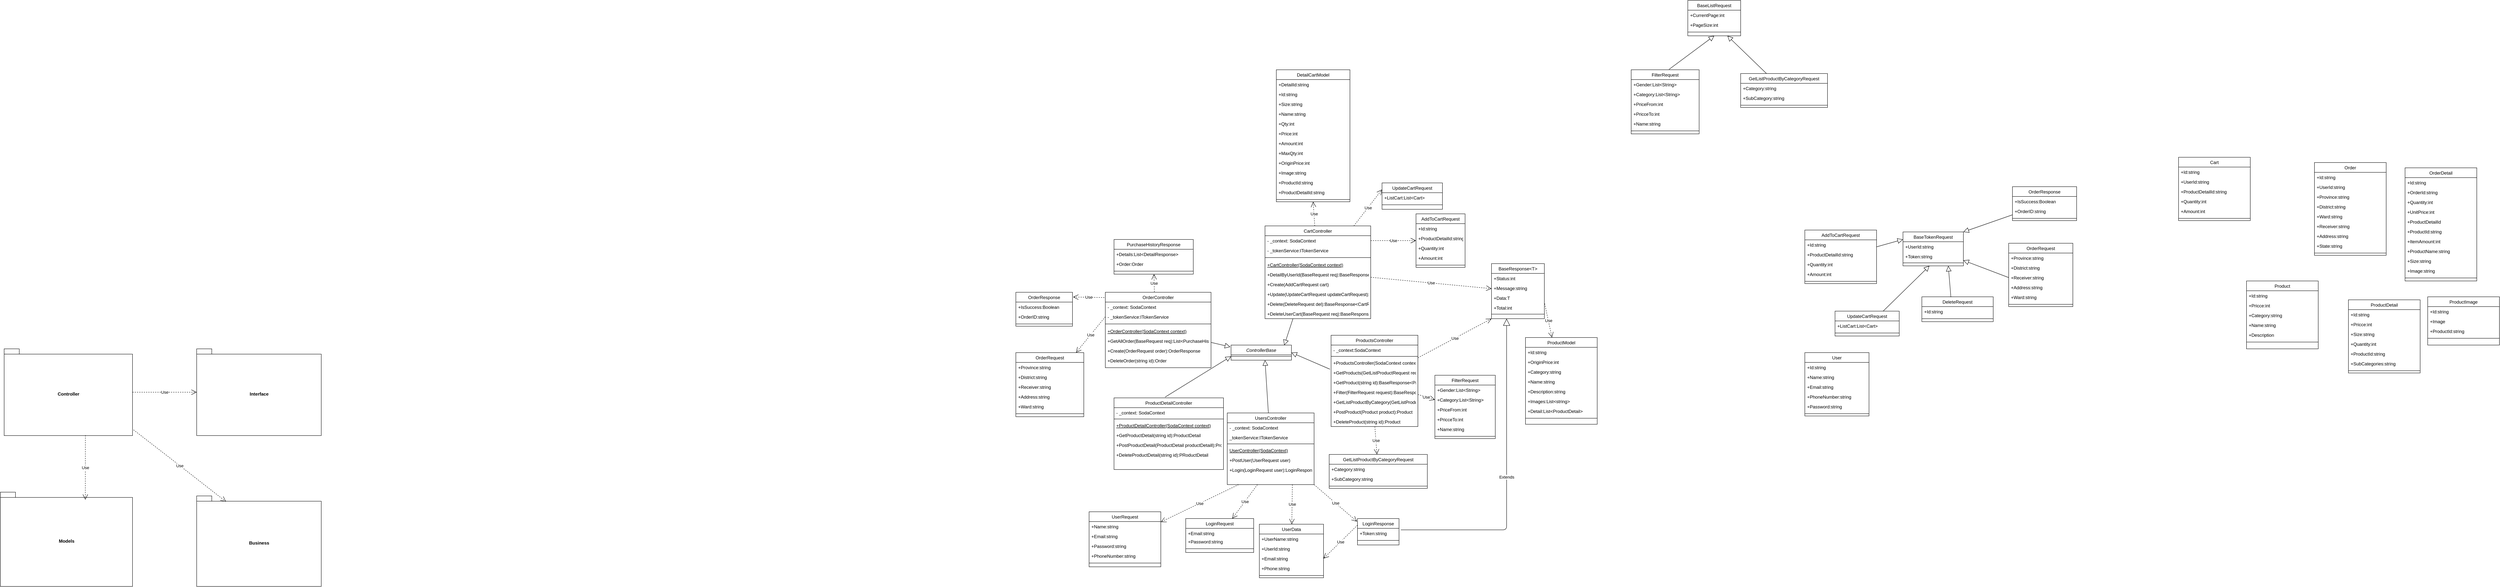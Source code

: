 <mxfile version="14.8.0" type="device"><diagram id="C5RBs43oDa-KdzZeNtuy" name="Page-1"><mxGraphModel dx="5370" dy="2266" grid="1" gridSize="10" guides="1" tooltips="1" connect="1" arrows="1" fold="1" page="1" pageScale="1" pageWidth="827" pageHeight="1169" math="0" shadow="0"><root><mxCell id="WIyWlLk6GJQsqaUBKTNV-0"/><mxCell id="WIyWlLk6GJQsqaUBKTNV-1" parent="WIyWlLk6GJQsqaUBKTNV-0"/><mxCell id="Y4w-yeo5PMlo2FfQv7vJ-12" value="ControllerBase" style="swimlane;fontStyle=2;align=center;verticalAlign=top;childLayout=stackLayout;horizontal=1;startSize=26;horizontalStack=0;resizeParent=1;resizeLast=0;collapsible=1;marginBottom=0;rounded=0;shadow=0;strokeWidth=1;" vertex="1" parent="WIyWlLk6GJQsqaUBKTNV-1"><mxGeometry x="600" y="110" width="160" height="40" as="geometry"><mxRectangle x="230" y="140" width="160" height="26" as="alternateBounds"/></mxGeometry></mxCell><mxCell id="Y4w-yeo5PMlo2FfQv7vJ-13" value="" style="line;html=1;strokeWidth=1;align=left;verticalAlign=middle;spacingTop=-1;spacingLeft=3;spacingRight=3;rotatable=0;labelPosition=right;points=[];portConstraint=eastwest;" vertex="1" parent="Y4w-yeo5PMlo2FfQv7vJ-12"><mxGeometry y="26" width="160" height="8" as="geometry"/></mxCell><mxCell id="Y4w-yeo5PMlo2FfQv7vJ-14" value="UsersController" style="swimlane;fontStyle=0;align=center;verticalAlign=top;childLayout=stackLayout;horizontal=1;startSize=26;horizontalStack=0;resizeParent=1;resizeLast=0;collapsible=1;marginBottom=0;rounded=0;shadow=0;strokeWidth=1;" vertex="1" parent="WIyWlLk6GJQsqaUBKTNV-1"><mxGeometry x="590" y="290" width="230" height="190" as="geometry"><mxRectangle x="130" y="380" width="160" height="26" as="alternateBounds"/></mxGeometry></mxCell><mxCell id="Y4w-yeo5PMlo2FfQv7vJ-15" value="- _context: SodaContext" style="text;align=left;verticalAlign=top;spacingLeft=4;spacingRight=4;overflow=hidden;rotatable=0;points=[[0,0.5],[1,0.5]];portConstraint=eastwest;" vertex="1" parent="Y4w-yeo5PMlo2FfQv7vJ-14"><mxGeometry y="26" width="230" height="26" as="geometry"/></mxCell><mxCell id="Y4w-yeo5PMlo2FfQv7vJ-16" value="_tokenService:ITokenService" style="text;align=left;verticalAlign=top;spacingLeft=4;spacingRight=4;overflow=hidden;rotatable=0;points=[[0,0.5],[1,0.5]];portConstraint=eastwest;rounded=0;shadow=0;html=0;" vertex="1" parent="Y4w-yeo5PMlo2FfQv7vJ-14"><mxGeometry y="52" width="230" height="26" as="geometry"/></mxCell><mxCell id="Y4w-yeo5PMlo2FfQv7vJ-17" value="" style="line;html=1;strokeWidth=1;align=left;verticalAlign=middle;spacingTop=-1;spacingLeft=3;spacingRight=3;rotatable=0;labelPosition=right;points=[];portConstraint=eastwest;" vertex="1" parent="Y4w-yeo5PMlo2FfQv7vJ-14"><mxGeometry y="78" width="230" height="8" as="geometry"/></mxCell><mxCell id="Y4w-yeo5PMlo2FfQv7vJ-18" value="UserController(SodaContext)" style="text;align=left;verticalAlign=top;spacingLeft=4;spacingRight=4;overflow=hidden;rotatable=0;points=[[0,0.5],[1,0.5]];portConstraint=eastwest;fontStyle=4" vertex="1" parent="Y4w-yeo5PMlo2FfQv7vJ-14"><mxGeometry y="86" width="230" height="26" as="geometry"/></mxCell><mxCell id="Y4w-yeo5PMlo2FfQv7vJ-19" value="+PostUser(UserRequest user)" style="text;align=left;verticalAlign=top;spacingLeft=4;spacingRight=4;overflow=hidden;rotatable=0;points=[[0,0.5],[1,0.5]];portConstraint=eastwest;" vertex="1" parent="Y4w-yeo5PMlo2FfQv7vJ-14"><mxGeometry y="112" width="230" height="26" as="geometry"/></mxCell><mxCell id="Y4w-yeo5PMlo2FfQv7vJ-20" value="+Login(LoginRequest user):LoginResponse" style="text;align=left;verticalAlign=top;spacingLeft=4;spacingRight=4;overflow=hidden;rotatable=0;points=[[0,0.5],[1,0.5]];portConstraint=eastwest;" vertex="1" parent="Y4w-yeo5PMlo2FfQv7vJ-14"><mxGeometry y="138" width="230" height="26" as="geometry"/></mxCell><mxCell id="Y4w-yeo5PMlo2FfQv7vJ-22" value="ProductsController" style="swimlane;fontStyle=0;align=center;verticalAlign=top;childLayout=stackLayout;horizontal=1;startSize=26;horizontalStack=0;resizeParent=1;resizeLast=0;collapsible=1;marginBottom=0;rounded=0;shadow=0;strokeWidth=1;" vertex="1" parent="WIyWlLk6GJQsqaUBKTNV-1"><mxGeometry x="865" y="84" width="230" height="242" as="geometry"><mxRectangle x="340" y="380" width="170" height="26" as="alternateBounds"/></mxGeometry></mxCell><mxCell id="Y4w-yeo5PMlo2FfQv7vJ-23" value="- _context:SodaContext" style="text;align=left;verticalAlign=top;spacingLeft=4;spacingRight=4;overflow=hidden;rotatable=0;points=[[0,0.5],[1,0.5]];portConstraint=eastwest;" vertex="1" parent="Y4w-yeo5PMlo2FfQv7vJ-22"><mxGeometry y="26" width="230" height="26" as="geometry"/></mxCell><mxCell id="Y4w-yeo5PMlo2FfQv7vJ-24" value="" style="line;html=1;strokeWidth=1;align=left;verticalAlign=middle;spacingTop=-1;spacingLeft=3;spacingRight=3;rotatable=0;labelPosition=right;points=[];portConstraint=eastwest;" vertex="1" parent="Y4w-yeo5PMlo2FfQv7vJ-22"><mxGeometry y="52" width="230" height="8" as="geometry"/></mxCell><mxCell id="Y4w-yeo5PMlo2FfQv7vJ-40" value="+ProductsController(SodaContext context)" style="text;align=left;verticalAlign=top;spacingLeft=4;spacingRight=4;overflow=hidden;rotatable=0;points=[[0,0.5],[1,0.5]];portConstraint=eastwest;" vertex="1" parent="Y4w-yeo5PMlo2FfQv7vJ-22"><mxGeometry y="60" width="230" height="26" as="geometry"/></mxCell><mxCell id="Y4w-yeo5PMlo2FfQv7vJ-41" value="+GetProducts(GetListProductRequest req):BaseResponse&lt;List&lt;ProductModel&gt;&gt;&#10;" style="text;align=left;verticalAlign=top;spacingLeft=4;spacingRight=4;overflow=hidden;rotatable=0;points=[[0,0.5],[1,0.5]];portConstraint=eastwest;" vertex="1" parent="Y4w-yeo5PMlo2FfQv7vJ-22"><mxGeometry y="86" width="230" height="26" as="geometry"/></mxCell><mxCell id="Y4w-yeo5PMlo2FfQv7vJ-42" value="+GetProduct(string id):BaseResponse&lt;ProductModel&gt;&gt;" style="text;align=left;verticalAlign=top;spacingLeft=4;spacingRight=4;overflow=hidden;rotatable=0;points=[[0,0.5],[1,0.5]];portConstraint=eastwest;" vertex="1" parent="Y4w-yeo5PMlo2FfQv7vJ-22"><mxGeometry y="112" width="230" height="26" as="geometry"/></mxCell><mxCell id="Y4w-yeo5PMlo2FfQv7vJ-43" value="+Filter(FilterRequest request):BaseResponse&lt;List&lt;ProductModel&gt;&gt;&#10;" style="text;align=left;verticalAlign=top;spacingLeft=4;spacingRight=4;overflow=hidden;rotatable=0;points=[[0,0.5],[1,0.5]];portConstraint=eastwest;" vertex="1" parent="Y4w-yeo5PMlo2FfQv7vJ-22"><mxGeometry y="138" width="230" height="26" as="geometry"/></mxCell><mxCell id="Y4w-yeo5PMlo2FfQv7vJ-44" value="+GetListProductByCategory(GetListProductByCategoryRequest req):BaseResponse&lt;List&lt;ProductModel&gt;&gt;&#10;" style="text;align=left;verticalAlign=top;spacingLeft=4;spacingRight=4;overflow=hidden;rotatable=0;points=[[0,0.5],[1,0.5]];portConstraint=eastwest;" vertex="1" parent="Y4w-yeo5PMlo2FfQv7vJ-22"><mxGeometry y="164" width="230" height="26" as="geometry"/></mxCell><mxCell id="Y4w-yeo5PMlo2FfQv7vJ-45" value="+PostProduct(Product product):Product&#10;" style="text;align=left;verticalAlign=top;spacingLeft=4;spacingRight=4;overflow=hidden;rotatable=0;points=[[0,0.5],[1,0.5]];portConstraint=eastwest;" vertex="1" parent="Y4w-yeo5PMlo2FfQv7vJ-22"><mxGeometry y="190" width="230" height="26" as="geometry"/></mxCell><mxCell id="Y4w-yeo5PMlo2FfQv7vJ-46" value="+DeleteProduct(string id):Product&#10;" style="text;align=left;verticalAlign=top;spacingLeft=4;spacingRight=4;overflow=hidden;rotatable=0;points=[[0,0.5],[1,0.5]];portConstraint=eastwest;" vertex="1" parent="Y4w-yeo5PMlo2FfQv7vJ-22"><mxGeometry y="216" width="230" height="26" as="geometry"/></mxCell><mxCell id="Y4w-yeo5PMlo2FfQv7vJ-26" value="BaseResponse&lt;T&gt;" style="swimlane;fontStyle=0;align=center;verticalAlign=top;childLayout=stackLayout;horizontal=1;startSize=26;horizontalStack=0;resizeParent=1;resizeLast=0;collapsible=1;marginBottom=0;rounded=0;shadow=0;strokeWidth=1;" vertex="1" parent="WIyWlLk6GJQsqaUBKTNV-1"><mxGeometry x="1290" y="-106" width="140" height="146" as="geometry"><mxRectangle x="550" y="140" width="160" height="26" as="alternateBounds"/></mxGeometry></mxCell><mxCell id="Y4w-yeo5PMlo2FfQv7vJ-28" value="+Status:int" style="text;align=left;verticalAlign=top;spacingLeft=4;spacingRight=4;overflow=hidden;rotatable=0;points=[[0,0.5],[1,0.5]];portConstraint=eastwest;rounded=0;shadow=0;html=0;" vertex="1" parent="Y4w-yeo5PMlo2FfQv7vJ-26"><mxGeometry y="26" width="140" height="26" as="geometry"/></mxCell><mxCell id="Y4w-yeo5PMlo2FfQv7vJ-29" value="+Message:string" style="text;align=left;verticalAlign=top;spacingLeft=4;spacingRight=4;overflow=hidden;rotatable=0;points=[[0,0.5],[1,0.5]];portConstraint=eastwest;rounded=0;shadow=0;html=0;" vertex="1" parent="Y4w-yeo5PMlo2FfQv7vJ-26"><mxGeometry y="52" width="140" height="26" as="geometry"/></mxCell><mxCell id="Y4w-yeo5PMlo2FfQv7vJ-30" value="+Data:T" style="text;align=left;verticalAlign=top;spacingLeft=4;spacingRight=4;overflow=hidden;rotatable=0;points=[[0,0.5],[1,0.5]];portConstraint=eastwest;rounded=0;shadow=0;html=0;" vertex="1" parent="Y4w-yeo5PMlo2FfQv7vJ-26"><mxGeometry y="78" width="140" height="26" as="geometry"/></mxCell><mxCell id="Y4w-yeo5PMlo2FfQv7vJ-31" value="+Total:int" style="text;align=left;verticalAlign=top;spacingLeft=4;spacingRight=4;overflow=hidden;rotatable=0;points=[[0,0.5],[1,0.5]];portConstraint=eastwest;rounded=0;shadow=0;html=0;" vertex="1" parent="Y4w-yeo5PMlo2FfQv7vJ-26"><mxGeometry y="104" width="140" height="26" as="geometry"/></mxCell><mxCell id="Y4w-yeo5PMlo2FfQv7vJ-32" value="" style="line;html=1;strokeWidth=1;align=left;verticalAlign=middle;spacingTop=-1;spacingLeft=3;spacingRight=3;rotatable=0;labelPosition=right;points=[];portConstraint=eastwest;" vertex="1" parent="Y4w-yeo5PMlo2FfQv7vJ-26"><mxGeometry y="130" width="140" height="8" as="geometry"/></mxCell><mxCell id="Y4w-yeo5PMlo2FfQv7vJ-48" value="ProductDetailController" style="swimlane;fontStyle=0;align=center;verticalAlign=top;childLayout=stackLayout;horizontal=1;startSize=26;horizontalStack=0;resizeParent=1;resizeLast=0;collapsible=1;marginBottom=0;rounded=0;shadow=0;strokeWidth=1;" vertex="1" parent="WIyWlLk6GJQsqaUBKTNV-1"><mxGeometry x="290" y="250" width="290" height="190" as="geometry"><mxRectangle x="130" y="380" width="160" height="26" as="alternateBounds"/></mxGeometry></mxCell><mxCell id="Y4w-yeo5PMlo2FfQv7vJ-49" value="- _context: SodaContext" style="text;align=left;verticalAlign=top;spacingLeft=4;spacingRight=4;overflow=hidden;rotatable=0;points=[[0,0.5],[1,0.5]];portConstraint=eastwest;" vertex="1" parent="Y4w-yeo5PMlo2FfQv7vJ-48"><mxGeometry y="26" width="290" height="26" as="geometry"/></mxCell><mxCell id="Y4w-yeo5PMlo2FfQv7vJ-51" value="" style="line;html=1;strokeWidth=1;align=left;verticalAlign=middle;spacingTop=-1;spacingLeft=3;spacingRight=3;rotatable=0;labelPosition=right;points=[];portConstraint=eastwest;" vertex="1" parent="Y4w-yeo5PMlo2FfQv7vJ-48"><mxGeometry y="52" width="290" height="8" as="geometry"/></mxCell><mxCell id="Y4w-yeo5PMlo2FfQv7vJ-52" value="+ProductDetailController(SodaContext context)&#10;" style="text;align=left;verticalAlign=top;spacingLeft=4;spacingRight=4;overflow=hidden;rotatable=0;points=[[0,0.5],[1,0.5]];portConstraint=eastwest;fontStyle=4" vertex="1" parent="Y4w-yeo5PMlo2FfQv7vJ-48"><mxGeometry y="60" width="290" height="26" as="geometry"/></mxCell><mxCell id="Y4w-yeo5PMlo2FfQv7vJ-53" value="+GetProductDetail(string id):ProductDetail" style="text;align=left;verticalAlign=top;spacingLeft=4;spacingRight=4;overflow=hidden;rotatable=0;points=[[0,0.5],[1,0.5]];portConstraint=eastwest;" vertex="1" parent="Y4w-yeo5PMlo2FfQv7vJ-48"><mxGeometry y="86" width="290" height="26" as="geometry"/></mxCell><mxCell id="Y4w-yeo5PMlo2FfQv7vJ-54" value="+PostProductDetail(ProductDetail productDetaill):ProductDetail&#10;" style="text;align=left;verticalAlign=top;spacingLeft=4;spacingRight=4;overflow=hidden;rotatable=0;points=[[0,0.5],[1,0.5]];portConstraint=eastwest;" vertex="1" parent="Y4w-yeo5PMlo2FfQv7vJ-48"><mxGeometry y="112" width="290" height="26" as="geometry"/></mxCell><mxCell id="Y4w-yeo5PMlo2FfQv7vJ-55" value="+DeleteProductDetail(string id):PRoductDetail&#10;" style="text;align=left;verticalAlign=top;spacingLeft=4;spacingRight=4;overflow=hidden;rotatable=0;points=[[0,0.5],[1,0.5]];portConstraint=eastwest;" vertex="1" parent="Y4w-yeo5PMlo2FfQv7vJ-48"><mxGeometry y="138" width="290" height="26" as="geometry"/></mxCell><mxCell id="Y4w-yeo5PMlo2FfQv7vJ-59" value="" style="endArrow=block;endFill=0;endSize=12;html=1;exitX=0.467;exitY=-0.011;exitDx=0;exitDy=0;exitPerimeter=0;entryX=0;entryY=0.75;entryDx=0;entryDy=0;" edge="1" parent="WIyWlLk6GJQsqaUBKTNV-1" source="Y4w-yeo5PMlo2FfQv7vJ-48" target="Y4w-yeo5PMlo2FfQv7vJ-12"><mxGeometry width="160" relative="1" as="geometry"><mxPoint x="580" y="290" as="sourcePoint"/><mxPoint x="740" y="290" as="targetPoint"/></mxGeometry></mxCell><mxCell id="Y4w-yeo5PMlo2FfQv7vJ-62" value="" style="endArrow=block;endFill=0;endSize=12;html=1;" edge="1" parent="WIyWlLk6GJQsqaUBKTNV-1" source="Y4w-yeo5PMlo2FfQv7vJ-14"><mxGeometry width="160" relative="1" as="geometry"><mxPoint x="295.43" y="357.91" as="sourcePoint"/><mxPoint x="690" y="150" as="targetPoint"/></mxGeometry></mxCell><mxCell id="Y4w-yeo5PMlo2FfQv7vJ-63" value="" style="endArrow=block;endFill=0;endSize=12;html=1;exitX=-0.013;exitY=1.154;exitDx=0;exitDy=0;exitPerimeter=0;entryX=1;entryY=0.5;entryDx=0;entryDy=0;" edge="1" parent="WIyWlLk6GJQsqaUBKTNV-1" source="Y4w-yeo5PMlo2FfQv7vJ-40" target="Y4w-yeo5PMlo2FfQv7vJ-12"><mxGeometry width="160" relative="1" as="geometry"><mxPoint x="960" y="180" as="sourcePoint"/><mxPoint x="760" y="170" as="targetPoint"/></mxGeometry></mxCell><mxCell id="Y4w-yeo5PMlo2FfQv7vJ-64" value="OrderController" style="swimlane;fontStyle=0;align=center;verticalAlign=top;childLayout=stackLayout;horizontal=1;startSize=26;horizontalStack=0;resizeParent=1;resizeLast=0;collapsible=1;marginBottom=0;rounded=0;shadow=0;strokeWidth=1;" vertex="1" parent="WIyWlLk6GJQsqaUBKTNV-1"><mxGeometry x="267" y="-30" width="280" height="200" as="geometry"><mxRectangle x="130" y="380" width="160" height="26" as="alternateBounds"/></mxGeometry></mxCell><mxCell id="Y4w-yeo5PMlo2FfQv7vJ-65" value="- _context: SodaContext" style="text;align=left;verticalAlign=top;spacingLeft=4;spacingRight=4;overflow=hidden;rotatable=0;points=[[0,0.5],[1,0.5]];portConstraint=eastwest;" vertex="1" parent="Y4w-yeo5PMlo2FfQv7vJ-64"><mxGeometry y="26" width="280" height="26" as="geometry"/></mxCell><mxCell id="Y4w-yeo5PMlo2FfQv7vJ-71" value="- _tokenService:ITokenService" style="text;align=left;verticalAlign=top;spacingLeft=4;spacingRight=4;overflow=hidden;rotatable=0;points=[[0,0.5],[1,0.5]];portConstraint=eastwest;" vertex="1" parent="Y4w-yeo5PMlo2FfQv7vJ-64"><mxGeometry y="52" width="280" height="26" as="geometry"/></mxCell><mxCell id="Y4w-yeo5PMlo2FfQv7vJ-66" value="" style="line;html=1;strokeWidth=1;align=left;verticalAlign=middle;spacingTop=-1;spacingLeft=3;spacingRight=3;rotatable=0;labelPosition=right;points=[];portConstraint=eastwest;" vertex="1" parent="Y4w-yeo5PMlo2FfQv7vJ-64"><mxGeometry y="78" width="280" height="12" as="geometry"/></mxCell><mxCell id="Y4w-yeo5PMlo2FfQv7vJ-67" value="+OrderController(SodaContext context)&#10;" style="text;align=left;verticalAlign=top;spacingLeft=4;spacingRight=4;overflow=hidden;rotatable=0;points=[[0,0.5],[1,0.5]];portConstraint=eastwest;fontStyle=4" vertex="1" parent="Y4w-yeo5PMlo2FfQv7vJ-64"><mxGeometry y="90" width="280" height="26" as="geometry"/></mxCell><mxCell id="Y4w-yeo5PMlo2FfQv7vJ-68" value="+GetAllOrder(BaseRequest req):List&lt;PurchaseHistoryResponse&gt;" style="text;align=left;verticalAlign=top;spacingLeft=4;spacingRight=4;overflow=hidden;rotatable=0;points=[[0,0.5],[1,0.5]];portConstraint=eastwest;" vertex="1" parent="Y4w-yeo5PMlo2FfQv7vJ-64"><mxGeometry y="116" width="280" height="26" as="geometry"/></mxCell><mxCell id="Y4w-yeo5PMlo2FfQv7vJ-69" value="+Create(OrderRequest order):OrderResponse" style="text;align=left;verticalAlign=top;spacingLeft=4;spacingRight=4;overflow=hidden;rotatable=0;points=[[0,0.5],[1,0.5]];portConstraint=eastwest;" vertex="1" parent="Y4w-yeo5PMlo2FfQv7vJ-64"><mxGeometry y="142" width="280" height="26" as="geometry"/></mxCell><mxCell id="Y4w-yeo5PMlo2FfQv7vJ-70" value="+DeleteOrder(string id):Order" style="text;align=left;verticalAlign=top;spacingLeft=4;spacingRight=4;overflow=hidden;rotatable=0;points=[[0,0.5],[1,0.5]];portConstraint=eastwest;" vertex="1" parent="Y4w-yeo5PMlo2FfQv7vJ-64"><mxGeometry y="168" width="280" height="26" as="geometry"/></mxCell><mxCell id="Y4w-yeo5PMlo2FfQv7vJ-72" value="" style="endArrow=block;endFill=0;endSize=12;html=1;entryX=-0.012;entryY=0.122;entryDx=0;entryDy=0;entryPerimeter=0;" edge="1" parent="WIyWlLk6GJQsqaUBKTNV-1" source="Y4w-yeo5PMlo2FfQv7vJ-64" target="Y4w-yeo5PMlo2FfQv7vJ-12"><mxGeometry width="160" relative="1" as="geometry"><mxPoint x="295.43" y="357.91" as="sourcePoint"/><mxPoint x="610" y="172.5" as="targetPoint"/></mxGeometry></mxCell><mxCell id="Y4w-yeo5PMlo2FfQv7vJ-83" value="CartController" style="swimlane;fontStyle=0;align=center;verticalAlign=top;childLayout=stackLayout;horizontal=1;startSize=26;horizontalStack=0;resizeParent=1;resizeLast=0;collapsible=1;marginBottom=0;rounded=0;shadow=0;strokeWidth=1;" vertex="1" parent="WIyWlLk6GJQsqaUBKTNV-1"><mxGeometry x="690" y="-206" width="280" height="246" as="geometry"><mxRectangle x="130" y="380" width="160" height="26" as="alternateBounds"/></mxGeometry></mxCell><mxCell id="Y4w-yeo5PMlo2FfQv7vJ-84" value="- _context: SodaContext" style="text;align=left;verticalAlign=top;spacingLeft=4;spacingRight=4;overflow=hidden;rotatable=0;points=[[0,0.5],[1,0.5]];portConstraint=eastwest;" vertex="1" parent="Y4w-yeo5PMlo2FfQv7vJ-83"><mxGeometry y="26" width="280" height="26" as="geometry"/></mxCell><mxCell id="Y4w-yeo5PMlo2FfQv7vJ-85" value="- _tokenService:ITokenService" style="text;align=left;verticalAlign=top;spacingLeft=4;spacingRight=4;overflow=hidden;rotatable=0;points=[[0,0.5],[1,0.5]];portConstraint=eastwest;" vertex="1" parent="Y4w-yeo5PMlo2FfQv7vJ-83"><mxGeometry y="52" width="280" height="26" as="geometry"/></mxCell><mxCell id="Y4w-yeo5PMlo2FfQv7vJ-86" value="" style="line;html=1;strokeWidth=1;align=left;verticalAlign=middle;spacingTop=-1;spacingLeft=3;spacingRight=3;rotatable=0;labelPosition=right;points=[];portConstraint=eastwest;" vertex="1" parent="Y4w-yeo5PMlo2FfQv7vJ-83"><mxGeometry y="78" width="280" height="12" as="geometry"/></mxCell><mxCell id="Y4w-yeo5PMlo2FfQv7vJ-87" value="+CartController(SodaContext context)&#10;" style="text;align=left;verticalAlign=top;spacingLeft=4;spacingRight=4;overflow=hidden;rotatable=0;points=[[0,0.5],[1,0.5]];portConstraint=eastwest;fontStyle=4" vertex="1" parent="Y4w-yeo5PMlo2FfQv7vJ-83"><mxGeometry y="90" width="280" height="26" as="geometry"/></mxCell><mxCell id="Y4w-yeo5PMlo2FfQv7vJ-88" value="+DetailByUserId(BaseRequest req):BaseResponse&lt;CartResponse&gt;" style="text;align=left;verticalAlign=top;spacingLeft=4;spacingRight=4;overflow=hidden;rotatable=0;points=[[0,0.5],[1,0.5]];portConstraint=eastwest;" vertex="1" parent="Y4w-yeo5PMlo2FfQv7vJ-83"><mxGeometry y="116" width="280" height="26" as="geometry"/></mxCell><mxCell id="Y4w-yeo5PMlo2FfQv7vJ-89" value="+Create(AddCartRequest cart)" style="text;align=left;verticalAlign=top;spacingLeft=4;spacingRight=4;overflow=hidden;rotatable=0;points=[[0,0.5],[1,0.5]];portConstraint=eastwest;" vertex="1" parent="Y4w-yeo5PMlo2FfQv7vJ-83"><mxGeometry y="142" width="280" height="26" as="geometry"/></mxCell><mxCell id="Y4w-yeo5PMlo2FfQv7vJ-90" value="+Update(UpdateCartRequest updateCartRequest):BaseResponse&lt;CartResponse&gt;&#10;" style="text;align=left;verticalAlign=top;spacingLeft=4;spacingRight=4;overflow=hidden;rotatable=0;points=[[0,0.5],[1,0.5]];portConstraint=eastwest;" vertex="1" parent="Y4w-yeo5PMlo2FfQv7vJ-83"><mxGeometry y="168" width="280" height="26" as="geometry"/></mxCell><mxCell id="Y4w-yeo5PMlo2FfQv7vJ-91" value="+Delete(DeleteRequest del):BaseResponse&lt;CartResponse&gt;" style="text;align=left;verticalAlign=top;spacingLeft=4;spacingRight=4;overflow=hidden;rotatable=0;points=[[0,0.5],[1,0.5]];portConstraint=eastwest;" vertex="1" parent="Y4w-yeo5PMlo2FfQv7vJ-83"><mxGeometry y="194" width="280" height="26" as="geometry"/></mxCell><mxCell id="Y4w-yeo5PMlo2FfQv7vJ-92" value="+DeleteUserCart(BaseRequest req):BaseResponse&lt;Boolean&gt;&#10;" style="text;align=left;verticalAlign=top;spacingLeft=4;spacingRight=4;overflow=hidden;rotatable=0;points=[[0,0.5],[1,0.5]];portConstraint=eastwest;" vertex="1" parent="Y4w-yeo5PMlo2FfQv7vJ-83"><mxGeometry y="220" width="280" height="26" as="geometry"/></mxCell><mxCell id="Y4w-yeo5PMlo2FfQv7vJ-93" value="" style="endArrow=block;endFill=0;endSize=12;html=1;entryX=0.881;entryY=0.013;entryDx=0;entryDy=0;entryPerimeter=0;exitX=0.264;exitY=1.016;exitDx=0;exitDy=0;exitPerimeter=0;" edge="1" parent="WIyWlLk6GJQsqaUBKTNV-1" source="Y4w-yeo5PMlo2FfQv7vJ-92" target="Y4w-yeo5PMlo2FfQv7vJ-12"><mxGeometry width="160" relative="1" as="geometry"><mxPoint x="460" y="113.87" as="sourcePoint"/><mxPoint x="608.08" y="128.54" as="targetPoint"/></mxGeometry></mxCell><mxCell id="Y4w-yeo5PMlo2FfQv7vJ-98" value="Use" style="endArrow=open;endSize=12;dashed=1;html=1;" edge="1" parent="WIyWlLk6GJQsqaUBKTNV-1" source="Y4w-yeo5PMlo2FfQv7vJ-83" target="Y4w-yeo5PMlo2FfQv7vJ-26"><mxGeometry width="160" relative="1" as="geometry"><mxPoint x="1010" y="80" as="sourcePoint"/><mxPoint x="1170" y="80" as="targetPoint"/></mxGeometry></mxCell><mxCell id="Y4w-yeo5PMlo2FfQv7vJ-99" value="Use" style="endArrow=open;endSize=12;dashed=1;html=1;entryX=0;entryY=1;entryDx=0;entryDy=0;" edge="1" parent="WIyWlLk6GJQsqaUBKTNV-1" source="Y4w-yeo5PMlo2FfQv7vJ-22" target="Y4w-yeo5PMlo2FfQv7vJ-26"><mxGeometry width="160" relative="1" as="geometry"><mxPoint x="1070" y="-91.276" as="sourcePoint"/><mxPoint x="1430" y="-35.414" as="targetPoint"/></mxGeometry></mxCell><mxCell id="Y4w-yeo5PMlo2FfQv7vJ-100" value="BaseTokenRequest" style="swimlane;fontStyle=0;align=center;verticalAlign=top;childLayout=stackLayout;horizontal=1;startSize=26;horizontalStack=0;resizeParent=1;resizeLast=0;collapsible=1;marginBottom=0;rounded=0;shadow=0;strokeWidth=1;" vertex="1" parent="WIyWlLk6GJQsqaUBKTNV-1"><mxGeometry x="2380" y="-190" width="160" height="90" as="geometry"><mxRectangle x="550" y="140" width="160" height="26" as="alternateBounds"/></mxGeometry></mxCell><mxCell id="Y4w-yeo5PMlo2FfQv7vJ-101" value="+UserId:string" style="text;align=left;verticalAlign=top;spacingLeft=4;spacingRight=4;overflow=hidden;rotatable=0;points=[[0,0.5],[1,0.5]];portConstraint=eastwest;rounded=0;shadow=0;html=0;" vertex="1" parent="Y4w-yeo5PMlo2FfQv7vJ-100"><mxGeometry y="26" width="160" height="26" as="geometry"/></mxCell><mxCell id="Y4w-yeo5PMlo2FfQv7vJ-102" value="+Token:string" style="text;align=left;verticalAlign=top;spacingLeft=4;spacingRight=4;overflow=hidden;rotatable=0;points=[[0,0.5],[1,0.5]];portConstraint=eastwest;rounded=0;shadow=0;html=0;" vertex="1" parent="Y4w-yeo5PMlo2FfQv7vJ-100"><mxGeometry y="52" width="160" height="26" as="geometry"/></mxCell><mxCell id="Y4w-yeo5PMlo2FfQv7vJ-105" value="" style="line;html=1;strokeWidth=1;align=left;verticalAlign=middle;spacingTop=-1;spacingLeft=3;spacingRight=3;rotatable=0;labelPosition=right;points=[];portConstraint=eastwest;" vertex="1" parent="Y4w-yeo5PMlo2FfQv7vJ-100"><mxGeometry y="78" width="160" height="8" as="geometry"/></mxCell><mxCell id="Y4w-yeo5PMlo2FfQv7vJ-106" value="AddToCartRequest" style="swimlane;fontStyle=0;align=center;verticalAlign=top;childLayout=stackLayout;horizontal=1;startSize=26;horizontalStack=0;resizeParent=1;resizeLast=0;collapsible=1;marginBottom=0;rounded=0;shadow=0;strokeWidth=1;" vertex="1" parent="WIyWlLk6GJQsqaUBKTNV-1"><mxGeometry x="2120" y="-195" width="190" height="142" as="geometry"><mxRectangle x="130" y="380" width="160" height="26" as="alternateBounds"/></mxGeometry></mxCell><mxCell id="Y4w-yeo5PMlo2FfQv7vJ-107" value="+Id:string" style="text;align=left;verticalAlign=top;spacingLeft=4;spacingRight=4;overflow=hidden;rotatable=0;points=[[0,0.5],[1,0.5]];portConstraint=eastwest;" vertex="1" parent="Y4w-yeo5PMlo2FfQv7vJ-106"><mxGeometry y="26" width="190" height="26" as="geometry"/></mxCell><mxCell id="Y4w-yeo5PMlo2FfQv7vJ-108" value="+ProductDetailId:string" style="text;align=left;verticalAlign=top;spacingLeft=4;spacingRight=4;overflow=hidden;rotatable=0;points=[[0,0.5],[1,0.5]];portConstraint=eastwest;" vertex="1" parent="Y4w-yeo5PMlo2FfQv7vJ-106"><mxGeometry y="52" width="190" height="26" as="geometry"/></mxCell><mxCell id="Y4w-yeo5PMlo2FfQv7vJ-116" value="+Quantity:int" style="text;align=left;verticalAlign=top;spacingLeft=4;spacingRight=4;overflow=hidden;rotatable=0;points=[[0,0.5],[1,0.5]];portConstraint=eastwest;" vertex="1" parent="Y4w-yeo5PMlo2FfQv7vJ-106"><mxGeometry y="78" width="190" height="26" as="geometry"/></mxCell><mxCell id="Y4w-yeo5PMlo2FfQv7vJ-117" value="+Amount:int" style="text;align=left;verticalAlign=top;spacingLeft=4;spacingRight=4;overflow=hidden;rotatable=0;points=[[0,0.5],[1,0.5]];portConstraint=eastwest;" vertex="1" parent="Y4w-yeo5PMlo2FfQv7vJ-106"><mxGeometry y="104" width="190" height="26" as="geometry"/></mxCell><mxCell id="Y4w-yeo5PMlo2FfQv7vJ-109" value="" style="line;html=1;strokeWidth=1;align=left;verticalAlign=middle;spacingTop=-1;spacingLeft=3;spacingRight=3;rotatable=0;labelPosition=right;points=[];portConstraint=eastwest;" vertex="1" parent="Y4w-yeo5PMlo2FfQv7vJ-106"><mxGeometry y="130" width="190" height="12" as="geometry"/></mxCell><mxCell id="Y4w-yeo5PMlo2FfQv7vJ-118" value="" style="endArrow=block;endFill=0;endSize=12;html=1;entryX=0;entryY=0.222;entryDx=0;entryDy=0;entryPerimeter=0;" edge="1" parent="WIyWlLk6GJQsqaUBKTNV-1" source="Y4w-yeo5PMlo2FfQv7vJ-106" target="Y4w-yeo5PMlo2FfQv7vJ-100"><mxGeometry width="160" relative="1" as="geometry"><mxPoint x="963.49" y="360" as="sourcePoint"/><mxPoint x="770" y="180" as="targetPoint"/></mxGeometry></mxCell><mxCell id="Y4w-yeo5PMlo2FfQv7vJ-119" value="DeleteRequest" style="swimlane;fontStyle=0;align=center;verticalAlign=top;childLayout=stackLayout;horizontal=1;startSize=26;horizontalStack=0;resizeParent=1;resizeLast=0;collapsible=1;marginBottom=0;rounded=0;shadow=0;strokeWidth=1;" vertex="1" parent="WIyWlLk6GJQsqaUBKTNV-1"><mxGeometry x="2430" y="-18" width="189" height="66" as="geometry"><mxRectangle x="130" y="380" width="160" height="26" as="alternateBounds"/></mxGeometry></mxCell><mxCell id="Y4w-yeo5PMlo2FfQv7vJ-120" value="+Id:string" style="text;align=left;verticalAlign=top;spacingLeft=4;spacingRight=4;overflow=hidden;rotatable=0;points=[[0,0.5],[1,0.5]];portConstraint=eastwest;" vertex="1" parent="Y4w-yeo5PMlo2FfQv7vJ-119"><mxGeometry y="26" width="189" height="26" as="geometry"/></mxCell><mxCell id="Y4w-yeo5PMlo2FfQv7vJ-124" value="" style="line;html=1;strokeWidth=1;align=left;verticalAlign=middle;spacingTop=-1;spacingLeft=3;spacingRight=3;rotatable=0;labelPosition=right;points=[];portConstraint=eastwest;" vertex="1" parent="Y4w-yeo5PMlo2FfQv7vJ-119"><mxGeometry y="52" width="189" height="12" as="geometry"/></mxCell><mxCell id="Y4w-yeo5PMlo2FfQv7vJ-125" value="" style="endArrow=block;endFill=0;endSize=12;html=1;entryX=0.75;entryY=1;entryDx=0;entryDy=0;exitX=0.407;exitY=0.014;exitDx=0;exitDy=0;exitPerimeter=0;" edge="1" parent="WIyWlLk6GJQsqaUBKTNV-1" source="Y4w-yeo5PMlo2FfQv7vJ-119" target="Y4w-yeo5PMlo2FfQv7vJ-100"><mxGeometry width="160" relative="1" as="geometry"><mxPoint x="1920.079" y="90" as="sourcePoint"/><mxPoint x="2040" y="-80.02" as="targetPoint"/></mxGeometry></mxCell><mxCell id="Y4w-yeo5PMlo2FfQv7vJ-126" value="FilterRequest" style="swimlane;fontStyle=0;align=center;verticalAlign=top;childLayout=stackLayout;horizontal=1;startSize=26;horizontalStack=0;resizeParent=1;resizeLast=0;collapsible=1;marginBottom=0;rounded=0;shadow=0;strokeWidth=1;" vertex="1" parent="WIyWlLk6GJQsqaUBKTNV-1"><mxGeometry x="1660" y="-620" width="180" height="170" as="geometry"><mxRectangle x="130" y="380" width="160" height="26" as="alternateBounds"/></mxGeometry></mxCell><mxCell id="Y4w-yeo5PMlo2FfQv7vJ-129" value="+Gender:List&lt;String&gt;" style="text;align=left;verticalAlign=top;spacingLeft=4;spacingRight=4;overflow=hidden;rotatable=0;points=[[0,0.5],[1,0.5]];portConstraint=eastwest;" vertex="1" parent="Y4w-yeo5PMlo2FfQv7vJ-126"><mxGeometry y="26" width="180" height="26" as="geometry"/></mxCell><mxCell id="Y4w-yeo5PMlo2FfQv7vJ-130" value="+Category:List&lt;String&gt;" style="text;align=left;verticalAlign=top;spacingLeft=4;spacingRight=4;overflow=hidden;rotatable=0;points=[[0,0.5],[1,0.5]];portConstraint=eastwest;" vertex="1" parent="Y4w-yeo5PMlo2FfQv7vJ-126"><mxGeometry y="52" width="180" height="26" as="geometry"/></mxCell><mxCell id="Y4w-yeo5PMlo2FfQv7vJ-132" value="+PriceFrom:int" style="text;align=left;verticalAlign=top;spacingLeft=4;spacingRight=4;overflow=hidden;rotatable=0;points=[[0,0.5],[1,0.5]];portConstraint=eastwest;" vertex="1" parent="Y4w-yeo5PMlo2FfQv7vJ-126"><mxGeometry y="78" width="180" height="26" as="geometry"/></mxCell><mxCell id="Y4w-yeo5PMlo2FfQv7vJ-133" value="+PricceTo:int" style="text;align=left;verticalAlign=top;spacingLeft=4;spacingRight=4;overflow=hidden;rotatable=0;points=[[0,0.5],[1,0.5]];portConstraint=eastwest;" vertex="1" parent="Y4w-yeo5PMlo2FfQv7vJ-126"><mxGeometry y="104" width="180" height="26" as="geometry"/></mxCell><mxCell id="Y4w-yeo5PMlo2FfQv7vJ-134" value="+Name:string" style="text;align=left;verticalAlign=top;spacingLeft=4;spacingRight=4;overflow=hidden;rotatable=0;points=[[0,0.5],[1,0.5]];portConstraint=eastwest;" vertex="1" parent="Y4w-yeo5PMlo2FfQv7vJ-126"><mxGeometry y="130" width="180" height="26" as="geometry"/></mxCell><mxCell id="Y4w-yeo5PMlo2FfQv7vJ-131" value="" style="line;html=1;strokeWidth=1;align=left;verticalAlign=middle;spacingTop=-1;spacingLeft=3;spacingRight=3;rotatable=0;labelPosition=right;points=[];portConstraint=eastwest;" vertex="1" parent="Y4w-yeo5PMlo2FfQv7vJ-126"><mxGeometry y="156" width="180" height="12" as="geometry"/></mxCell><mxCell id="Y4w-yeo5PMlo2FfQv7vJ-135" value="GetListProductByCategoryRequest" style="swimlane;fontStyle=0;align=center;verticalAlign=top;childLayout=stackLayout;horizontal=1;startSize=26;horizontalStack=0;resizeParent=1;resizeLast=0;collapsible=1;marginBottom=0;rounded=0;shadow=0;strokeWidth=1;" vertex="1" parent="WIyWlLk6GJQsqaUBKTNV-1"><mxGeometry x="1950" y="-610" width="230" height="90" as="geometry"><mxRectangle x="130" y="380" width="160" height="26" as="alternateBounds"/></mxGeometry></mxCell><mxCell id="Y4w-yeo5PMlo2FfQv7vJ-138" value="+Category:string" style="text;align=left;verticalAlign=top;spacingLeft=4;spacingRight=4;overflow=hidden;rotatable=0;points=[[0,0.5],[1,0.5]];portConstraint=eastwest;" vertex="1" parent="Y4w-yeo5PMlo2FfQv7vJ-135"><mxGeometry y="26" width="230" height="26" as="geometry"/></mxCell><mxCell id="Y4w-yeo5PMlo2FfQv7vJ-139" value="+SubCategory:string" style="text;align=left;verticalAlign=top;spacingLeft=4;spacingRight=4;overflow=hidden;rotatable=0;points=[[0,0.5],[1,0.5]];portConstraint=eastwest;" vertex="1" parent="Y4w-yeo5PMlo2FfQv7vJ-135"><mxGeometry y="52" width="230" height="26" as="geometry"/></mxCell><mxCell id="Y4w-yeo5PMlo2FfQv7vJ-143" value="" style="line;html=1;strokeWidth=1;align=left;verticalAlign=middle;spacingTop=-1;spacingLeft=3;spacingRight=3;rotatable=0;labelPosition=right;points=[];portConstraint=eastwest;" vertex="1" parent="Y4w-yeo5PMlo2FfQv7vJ-135"><mxGeometry y="78" width="230" height="12" as="geometry"/></mxCell><mxCell id="Y4w-yeo5PMlo2FfQv7vJ-144" value="BaseListRequest" style="swimlane;fontStyle=0;align=center;verticalAlign=top;childLayout=stackLayout;horizontal=1;startSize=26;horizontalStack=0;resizeParent=1;resizeLast=0;collapsible=1;marginBottom=0;rounded=0;shadow=0;strokeWidth=1;" vertex="1" parent="WIyWlLk6GJQsqaUBKTNV-1"><mxGeometry x="1810" y="-804" width="140" height="94" as="geometry"><mxRectangle x="130" y="380" width="160" height="26" as="alternateBounds"/></mxGeometry></mxCell><mxCell id="Y4w-yeo5PMlo2FfQv7vJ-145" value="+CurrentPage:int" style="text;align=left;verticalAlign=top;spacingLeft=4;spacingRight=4;overflow=hidden;rotatable=0;points=[[0,0.5],[1,0.5]];portConstraint=eastwest;" vertex="1" parent="Y4w-yeo5PMlo2FfQv7vJ-144"><mxGeometry y="26" width="140" height="26" as="geometry"/></mxCell><mxCell id="Y4w-yeo5PMlo2FfQv7vJ-146" value="+PageSize:int" style="text;align=left;verticalAlign=top;spacingLeft=4;spacingRight=4;overflow=hidden;rotatable=0;points=[[0,0.5],[1,0.5]];portConstraint=eastwest;" vertex="1" parent="Y4w-yeo5PMlo2FfQv7vJ-144"><mxGeometry y="52" width="140" height="26" as="geometry"/></mxCell><mxCell id="Y4w-yeo5PMlo2FfQv7vJ-152" value="" style="line;html=1;strokeWidth=1;align=left;verticalAlign=middle;spacingTop=-1;spacingLeft=3;spacingRight=3;rotatable=0;labelPosition=right;points=[];portConstraint=eastwest;" vertex="1" parent="Y4w-yeo5PMlo2FfQv7vJ-144"><mxGeometry y="78" width="140" height="12" as="geometry"/></mxCell><mxCell id="Y4w-yeo5PMlo2FfQv7vJ-153" value="" style="endArrow=block;endFill=0;endSize=12;html=1;entryX=0.5;entryY=1;entryDx=0;entryDy=0;exitX=0.557;exitY=-0.006;exitDx=0;exitDy=0;exitPerimeter=0;" edge="1" parent="WIyWlLk6GJQsqaUBKTNV-1" source="Y4w-yeo5PMlo2FfQv7vJ-126" target="Y4w-yeo5PMlo2FfQv7vJ-144"><mxGeometry width="160" relative="1" as="geometry"><mxPoint x="1920.079" y="90" as="sourcePoint"/><mxPoint x="2040" y="-80.02" as="targetPoint"/></mxGeometry></mxCell><mxCell id="Y4w-yeo5PMlo2FfQv7vJ-154" value="" style="endArrow=block;endFill=0;endSize=12;html=1;entryX=0.75;entryY=1;entryDx=0;entryDy=0;" edge="1" parent="WIyWlLk6GJQsqaUBKTNV-1" source="Y4w-yeo5PMlo2FfQv7vJ-135" target="Y4w-yeo5PMlo2FfQv7vJ-144"><mxGeometry width="160" relative="1" as="geometry"><mxPoint x="1895.96" y="-421.008" as="sourcePoint"/><mxPoint x="1910" y="-680" as="targetPoint"/></mxGeometry></mxCell><mxCell id="Y4w-yeo5PMlo2FfQv7vJ-155" value="LoginRequest" style="swimlane;fontStyle=0;align=center;verticalAlign=top;childLayout=stackLayout;horizontal=1;startSize=26;horizontalStack=0;resizeParent=1;resizeLast=0;collapsible=1;marginBottom=0;rounded=0;shadow=0;strokeWidth=1;" vertex="1" parent="WIyWlLk6GJQsqaUBKTNV-1"><mxGeometry x="480" y="570" width="180" height="90" as="geometry"><mxRectangle x="130" y="380" width="160" height="26" as="alternateBounds"/></mxGeometry></mxCell><mxCell id="Y4w-yeo5PMlo2FfQv7vJ-156" value="+Email:string" style="text;align=left;verticalAlign=top;spacingLeft=4;spacingRight=4;overflow=hidden;rotatable=0;points=[[0,0.5],[1,0.5]];portConstraint=eastwest;" vertex="1" parent="Y4w-yeo5PMlo2FfQv7vJ-155"><mxGeometry y="26" width="180" height="22" as="geometry"/></mxCell><mxCell id="Y4w-yeo5PMlo2FfQv7vJ-157" value="+Password:string" style="text;align=left;verticalAlign=top;spacingLeft=4;spacingRight=4;overflow=hidden;rotatable=0;points=[[0,0.5],[1,0.5]];portConstraint=eastwest;" vertex="1" parent="Y4w-yeo5PMlo2FfQv7vJ-155"><mxGeometry y="48" width="180" height="26" as="geometry"/></mxCell><mxCell id="Y4w-yeo5PMlo2FfQv7vJ-158" value="" style="line;html=1;strokeWidth=1;align=left;verticalAlign=middle;spacingTop=-1;spacingLeft=3;spacingRight=3;rotatable=0;labelPosition=right;points=[];portConstraint=eastwest;" vertex="1" parent="Y4w-yeo5PMlo2FfQv7vJ-155"><mxGeometry y="74" width="180" height="12" as="geometry"/></mxCell><mxCell id="Y4w-yeo5PMlo2FfQv7vJ-159" value="LoginResponse" style="swimlane;fontStyle=0;align=center;verticalAlign=top;childLayout=stackLayout;horizontal=1;startSize=26;horizontalStack=0;resizeParent=1;resizeLast=0;collapsible=1;marginBottom=0;rounded=0;shadow=0;strokeWidth=1;" vertex="1" parent="WIyWlLk6GJQsqaUBKTNV-1"><mxGeometry x="935" y="570" width="110" height="70" as="geometry"><mxRectangle x="130" y="380" width="160" height="26" as="alternateBounds"/></mxGeometry></mxCell><mxCell id="Y4w-yeo5PMlo2FfQv7vJ-161" value="+Token:string" style="text;align=left;verticalAlign=top;spacingLeft=4;spacingRight=4;overflow=hidden;rotatable=0;points=[[0,0.5],[1,0.5]];portConstraint=eastwest;" vertex="1" parent="Y4w-yeo5PMlo2FfQv7vJ-159"><mxGeometry y="26" width="110" height="26" as="geometry"/></mxCell><mxCell id="Y4w-yeo5PMlo2FfQv7vJ-162" value="" style="line;html=1;strokeWidth=1;align=left;verticalAlign=middle;spacingTop=-1;spacingLeft=3;spacingRight=3;rotatable=0;labelPosition=right;points=[];portConstraint=eastwest;" vertex="1" parent="Y4w-yeo5PMlo2FfQv7vJ-159"><mxGeometry y="52" width="110" height="12" as="geometry"/></mxCell><mxCell id="Y4w-yeo5PMlo2FfQv7vJ-164" value="OrderRequest" style="swimlane;fontStyle=0;align=center;verticalAlign=top;childLayout=stackLayout;horizontal=1;startSize=26;horizontalStack=0;resizeParent=1;resizeLast=0;collapsible=1;marginBottom=0;rounded=0;shadow=0;strokeWidth=1;" vertex="1" parent="WIyWlLk6GJQsqaUBKTNV-1"><mxGeometry x="2660" y="-160" width="170" height="168" as="geometry"><mxRectangle x="130" y="380" width="160" height="26" as="alternateBounds"/></mxGeometry></mxCell><mxCell id="Y4w-yeo5PMlo2FfQv7vJ-165" value="+Province:string" style="text;align=left;verticalAlign=top;spacingLeft=4;spacingRight=4;overflow=hidden;rotatable=0;points=[[0,0.5],[1,0.5]];portConstraint=eastwest;" vertex="1" parent="Y4w-yeo5PMlo2FfQv7vJ-164"><mxGeometry y="26" width="170" height="26" as="geometry"/></mxCell><mxCell id="Y4w-yeo5PMlo2FfQv7vJ-166" value="+District:string" style="text;align=left;verticalAlign=top;spacingLeft=4;spacingRight=4;overflow=hidden;rotatable=0;points=[[0,0.5],[1,0.5]];portConstraint=eastwest;" vertex="1" parent="Y4w-yeo5PMlo2FfQv7vJ-164"><mxGeometry y="52" width="170" height="26" as="geometry"/></mxCell><mxCell id="Y4w-yeo5PMlo2FfQv7vJ-167" value="+Receiver:string" style="text;align=left;verticalAlign=top;spacingLeft=4;spacingRight=4;overflow=hidden;rotatable=0;points=[[0,0.5],[1,0.5]];portConstraint=eastwest;" vertex="1" parent="Y4w-yeo5PMlo2FfQv7vJ-164"><mxGeometry y="78" width="170" height="26" as="geometry"/></mxCell><mxCell id="Y4w-yeo5PMlo2FfQv7vJ-168" value="+Address:string" style="text;align=left;verticalAlign=top;spacingLeft=4;spacingRight=4;overflow=hidden;rotatable=0;points=[[0,0.5],[1,0.5]];portConstraint=eastwest;" vertex="1" parent="Y4w-yeo5PMlo2FfQv7vJ-164"><mxGeometry y="104" width="170" height="26" as="geometry"/></mxCell><mxCell id="Y4w-yeo5PMlo2FfQv7vJ-170" value="+Ward:string" style="text;align=left;verticalAlign=top;spacingLeft=4;spacingRight=4;overflow=hidden;rotatable=0;points=[[0,0.5],[1,0.5]];portConstraint=eastwest;" vertex="1" parent="Y4w-yeo5PMlo2FfQv7vJ-164"><mxGeometry y="130" width="170" height="26" as="geometry"/></mxCell><mxCell id="Y4w-yeo5PMlo2FfQv7vJ-169" value="" style="line;html=1;strokeWidth=1;align=left;verticalAlign=middle;spacingTop=-1;spacingLeft=3;spacingRight=3;rotatable=0;labelPosition=right;points=[];portConstraint=eastwest;" vertex="1" parent="Y4w-yeo5PMlo2FfQv7vJ-164"><mxGeometry y="156" width="170" height="12" as="geometry"/></mxCell><mxCell id="Y4w-yeo5PMlo2FfQv7vJ-171" value="" style="endArrow=block;endFill=0;endSize=12;html=1;exitX=0;exitY=0.5;exitDx=0;exitDy=0;" edge="1" parent="WIyWlLk6GJQsqaUBKTNV-1" source="Y4w-yeo5PMlo2FfQv7vJ-167" target="Y4w-yeo5PMlo2FfQv7vJ-100"><mxGeometry width="160" relative="1" as="geometry"><mxPoint x="2483.96" y="0.98" as="sourcePoint"/><mxPoint x="2510" y="-90" as="targetPoint"/></mxGeometry></mxCell><mxCell id="Y4w-yeo5PMlo2FfQv7vJ-172" value="OrderResponse" style="swimlane;fontStyle=0;align=center;verticalAlign=top;childLayout=stackLayout;horizontal=1;startSize=26;horizontalStack=0;resizeParent=1;resizeLast=0;collapsible=1;marginBottom=0;rounded=0;shadow=0;strokeWidth=1;" vertex="1" parent="WIyWlLk6GJQsqaUBKTNV-1"><mxGeometry x="2670" y="-310" width="170" height="90" as="geometry"><mxRectangle x="130" y="380" width="160" height="26" as="alternateBounds"/></mxGeometry></mxCell><mxCell id="Y4w-yeo5PMlo2FfQv7vJ-173" value="+IsSuccess:Boolean" style="text;align=left;verticalAlign=top;spacingLeft=4;spacingRight=4;overflow=hidden;rotatable=0;points=[[0,0.5],[1,0.5]];portConstraint=eastwest;" vertex="1" parent="Y4w-yeo5PMlo2FfQv7vJ-172"><mxGeometry y="26" width="170" height="26" as="geometry"/></mxCell><mxCell id="Y4w-yeo5PMlo2FfQv7vJ-174" value="+OrderID:string" style="text;align=left;verticalAlign=top;spacingLeft=4;spacingRight=4;overflow=hidden;rotatable=0;points=[[0,0.5],[1,0.5]];portConstraint=eastwest;" vertex="1" parent="Y4w-yeo5PMlo2FfQv7vJ-172"><mxGeometry y="52" width="170" height="26" as="geometry"/></mxCell><mxCell id="Y4w-yeo5PMlo2FfQv7vJ-178" value="" style="line;html=1;strokeWidth=1;align=left;verticalAlign=middle;spacingTop=-1;spacingLeft=3;spacingRight=3;rotatable=0;labelPosition=right;points=[];portConstraint=eastwest;" vertex="1" parent="Y4w-yeo5PMlo2FfQv7vJ-172"><mxGeometry y="78" width="170" height="12" as="geometry"/></mxCell><mxCell id="Y4w-yeo5PMlo2FfQv7vJ-179" value="" style="endArrow=block;endFill=0;endSize=12;html=1;entryX=1;entryY=0;entryDx=0;entryDy=0;" edge="1" parent="WIyWlLk6GJQsqaUBKTNV-1" source="Y4w-yeo5PMlo2FfQv7vJ-172" target="Y4w-yeo5PMlo2FfQv7vJ-100"><mxGeometry width="160" relative="1" as="geometry"><mxPoint x="2670" y="-59" as="sourcePoint"/><mxPoint x="2550" y="-104.6" as="targetPoint"/></mxGeometry></mxCell><mxCell id="Y4w-yeo5PMlo2FfQv7vJ-187" value="PurchaseHistoryResponse" style="swimlane;fontStyle=0;align=center;verticalAlign=top;childLayout=stackLayout;horizontal=1;startSize=26;horizontalStack=0;resizeParent=1;resizeLast=0;collapsible=1;marginBottom=0;rounded=0;shadow=0;strokeWidth=1;" vertex="1" parent="WIyWlLk6GJQsqaUBKTNV-1"><mxGeometry x="290" y="-170" width="210" height="92" as="geometry"><mxRectangle x="130" y="380" width="160" height="26" as="alternateBounds"/></mxGeometry></mxCell><mxCell id="Y4w-yeo5PMlo2FfQv7vJ-188" value="+Details:List&lt;DetailResponse&gt;" style="text;align=left;verticalAlign=top;spacingLeft=4;spacingRight=4;overflow=hidden;rotatable=0;points=[[0,0.5],[1,0.5]];portConstraint=eastwest;" vertex="1" parent="Y4w-yeo5PMlo2FfQv7vJ-187"><mxGeometry y="26" width="210" height="26" as="geometry"/></mxCell><mxCell id="Y4w-yeo5PMlo2FfQv7vJ-189" value="+Order:Order" style="text;align=left;verticalAlign=top;spacingLeft=4;spacingRight=4;overflow=hidden;rotatable=0;points=[[0,0.5],[1,0.5]];portConstraint=eastwest;" vertex="1" parent="Y4w-yeo5PMlo2FfQv7vJ-187"><mxGeometry y="52" width="210" height="26" as="geometry"/></mxCell><mxCell id="Y4w-yeo5PMlo2FfQv7vJ-192" value="" style="line;html=1;strokeWidth=1;align=left;verticalAlign=middle;spacingTop=-1;spacingLeft=3;spacingRight=3;rotatable=0;labelPosition=right;points=[];portConstraint=eastwest;" vertex="1" parent="Y4w-yeo5PMlo2FfQv7vJ-187"><mxGeometry y="78" width="210" height="12" as="geometry"/></mxCell><mxCell id="Y4w-yeo5PMlo2FfQv7vJ-193" value="Use" style="endArrow=open;endSize=12;dashed=1;html=1;exitX=0.464;exitY=-0.005;exitDx=0;exitDy=0;exitPerimeter=0;" edge="1" parent="WIyWlLk6GJQsqaUBKTNV-1" source="Y4w-yeo5PMlo2FfQv7vJ-64" target="Y4w-yeo5PMlo2FfQv7vJ-187"><mxGeometry width="160" relative="1" as="geometry"><mxPoint x="-20.0" y="-240.15" as="sourcePoint"/><mxPoint x="224.83" y="-49.85" as="targetPoint"/></mxGeometry></mxCell><mxCell id="Y4w-yeo5PMlo2FfQv7vJ-194" value="UpdateCartRequest" style="swimlane;fontStyle=0;align=center;verticalAlign=top;childLayout=stackLayout;horizontal=1;startSize=26;horizontalStack=0;resizeParent=1;resizeLast=0;collapsible=1;marginBottom=0;rounded=0;shadow=0;strokeWidth=1;" vertex="1" parent="WIyWlLk6GJQsqaUBKTNV-1"><mxGeometry x="2200" y="20" width="170" height="66" as="geometry"><mxRectangle x="130" y="380" width="160" height="26" as="alternateBounds"/></mxGeometry></mxCell><mxCell id="Y4w-yeo5PMlo2FfQv7vJ-195" value="+ListCart:List&lt;Cart&gt;" style="text;align=left;verticalAlign=top;spacingLeft=4;spacingRight=4;overflow=hidden;rotatable=0;points=[[0,0.5],[1,0.5]];portConstraint=eastwest;" vertex="1" parent="Y4w-yeo5PMlo2FfQv7vJ-194"><mxGeometry y="26" width="170" height="26" as="geometry"/></mxCell><mxCell id="Y4w-yeo5PMlo2FfQv7vJ-199" value="" style="line;html=1;strokeWidth=1;align=left;verticalAlign=middle;spacingTop=-1;spacingLeft=3;spacingRight=3;rotatable=0;labelPosition=right;points=[];portConstraint=eastwest;" vertex="1" parent="Y4w-yeo5PMlo2FfQv7vJ-194"><mxGeometry y="52" width="170" height="12" as="geometry"/></mxCell><mxCell id="Y4w-yeo5PMlo2FfQv7vJ-200" value="UserRequest" style="swimlane;fontStyle=0;align=center;verticalAlign=top;childLayout=stackLayout;horizontal=1;startSize=26;horizontalStack=0;resizeParent=1;resizeLast=0;collapsible=1;marginBottom=0;rounded=0;shadow=0;strokeWidth=1;" vertex="1" parent="WIyWlLk6GJQsqaUBKTNV-1"><mxGeometry x="224" y="552" width="190" height="146" as="geometry"><mxRectangle x="130" y="380" width="160" height="26" as="alternateBounds"/></mxGeometry></mxCell><mxCell id="Y4w-yeo5PMlo2FfQv7vJ-201" value="+Name:string" style="text;align=left;verticalAlign=top;spacingLeft=4;spacingRight=4;overflow=hidden;rotatable=0;points=[[0,0.5],[1,0.5]];portConstraint=eastwest;" vertex="1" parent="Y4w-yeo5PMlo2FfQv7vJ-200"><mxGeometry y="26" width="190" height="26" as="geometry"/></mxCell><mxCell id="Y4w-yeo5PMlo2FfQv7vJ-202" value="+Email:string" style="text;align=left;verticalAlign=top;spacingLeft=4;spacingRight=4;overflow=hidden;rotatable=0;points=[[0,0.5],[1,0.5]];portConstraint=eastwest;" vertex="1" parent="Y4w-yeo5PMlo2FfQv7vJ-200"><mxGeometry y="52" width="190" height="26" as="geometry"/></mxCell><mxCell id="Y4w-yeo5PMlo2FfQv7vJ-203" value="+Password:string" style="text;align=left;verticalAlign=top;spacingLeft=4;spacingRight=4;overflow=hidden;rotatable=0;points=[[0,0.5],[1,0.5]];portConstraint=eastwest;" vertex="1" parent="Y4w-yeo5PMlo2FfQv7vJ-200"><mxGeometry y="78" width="190" height="26" as="geometry"/></mxCell><mxCell id="Y4w-yeo5PMlo2FfQv7vJ-204" value="+PhoneNumber:string" style="text;align=left;verticalAlign=top;spacingLeft=4;spacingRight=4;overflow=hidden;rotatable=0;points=[[0,0.5],[1,0.5]];portConstraint=eastwest;" vertex="1" parent="Y4w-yeo5PMlo2FfQv7vJ-200"><mxGeometry y="104" width="190" height="26" as="geometry"/></mxCell><mxCell id="Y4w-yeo5PMlo2FfQv7vJ-205" value="" style="line;html=1;strokeWidth=1;align=left;verticalAlign=middle;spacingTop=-1;spacingLeft=3;spacingRight=3;rotatable=0;labelPosition=right;points=[];portConstraint=eastwest;" vertex="1" parent="Y4w-yeo5PMlo2FfQv7vJ-200"><mxGeometry y="130" width="190" height="12" as="geometry"/></mxCell><mxCell id="Y4w-yeo5PMlo2FfQv7vJ-209" value="DetailCartModel" style="swimlane;fontStyle=0;align=center;verticalAlign=top;childLayout=stackLayout;horizontal=1;startSize=26;horizontalStack=0;resizeParent=1;resizeLast=0;collapsible=1;marginBottom=0;rounded=0;shadow=0;strokeWidth=1;" vertex="1" parent="WIyWlLk6GJQsqaUBKTNV-1"><mxGeometry x="720" y="-620" width="195" height="350" as="geometry"><mxRectangle x="130" y="380" width="160" height="26" as="alternateBounds"/></mxGeometry></mxCell><mxCell id="Y4w-yeo5PMlo2FfQv7vJ-210" value="+DetailId:string" style="text;align=left;verticalAlign=top;spacingLeft=4;spacingRight=4;overflow=hidden;rotatable=0;points=[[0,0.5],[1,0.5]];portConstraint=eastwest;" vertex="1" parent="Y4w-yeo5PMlo2FfQv7vJ-209"><mxGeometry y="26" width="195" height="26" as="geometry"/></mxCell><mxCell id="Y4w-yeo5PMlo2FfQv7vJ-211" value="+Id:string" style="text;align=left;verticalAlign=top;spacingLeft=4;spacingRight=4;overflow=hidden;rotatable=0;points=[[0,0.5],[1,0.5]];portConstraint=eastwest;" vertex="1" parent="Y4w-yeo5PMlo2FfQv7vJ-209"><mxGeometry y="52" width="195" height="26" as="geometry"/></mxCell><mxCell id="Y4w-yeo5PMlo2FfQv7vJ-212" value="+Size:string" style="text;align=left;verticalAlign=top;spacingLeft=4;spacingRight=4;overflow=hidden;rotatable=0;points=[[0,0.5],[1,0.5]];portConstraint=eastwest;" vertex="1" parent="Y4w-yeo5PMlo2FfQv7vJ-209"><mxGeometry y="78" width="195" height="26" as="geometry"/></mxCell><mxCell id="Y4w-yeo5PMlo2FfQv7vJ-213" value="+Name:string" style="text;align=left;verticalAlign=top;spacingLeft=4;spacingRight=4;overflow=hidden;rotatable=0;points=[[0,0.5],[1,0.5]];portConstraint=eastwest;" vertex="1" parent="Y4w-yeo5PMlo2FfQv7vJ-209"><mxGeometry y="104" width="195" height="26" as="geometry"/></mxCell><mxCell id="Y4w-yeo5PMlo2FfQv7vJ-215" value="+Qty:int" style="text;align=left;verticalAlign=top;spacingLeft=4;spacingRight=4;overflow=hidden;rotatable=0;points=[[0,0.5],[1,0.5]];portConstraint=eastwest;" vertex="1" parent="Y4w-yeo5PMlo2FfQv7vJ-209"><mxGeometry y="130" width="195" height="26" as="geometry"/></mxCell><mxCell id="Y4w-yeo5PMlo2FfQv7vJ-216" value="+Price:int" style="text;align=left;verticalAlign=top;spacingLeft=4;spacingRight=4;overflow=hidden;rotatable=0;points=[[0,0.5],[1,0.5]];portConstraint=eastwest;" vertex="1" parent="Y4w-yeo5PMlo2FfQv7vJ-209"><mxGeometry y="156" width="195" height="26" as="geometry"/></mxCell><mxCell id="Y4w-yeo5PMlo2FfQv7vJ-218" value="+Amount:int" style="text;align=left;verticalAlign=top;spacingLeft=4;spacingRight=4;overflow=hidden;rotatable=0;points=[[0,0.5],[1,0.5]];portConstraint=eastwest;" vertex="1" parent="Y4w-yeo5PMlo2FfQv7vJ-209"><mxGeometry y="182" width="195" height="26" as="geometry"/></mxCell><mxCell id="Y4w-yeo5PMlo2FfQv7vJ-217" value="+MaxQty:int" style="text;align=left;verticalAlign=top;spacingLeft=4;spacingRight=4;overflow=hidden;rotatable=0;points=[[0,0.5],[1,0.5]];portConstraint=eastwest;" vertex="1" parent="Y4w-yeo5PMlo2FfQv7vJ-209"><mxGeometry y="208" width="195" height="26" as="geometry"/></mxCell><mxCell id="Y4w-yeo5PMlo2FfQv7vJ-219" value="+OriginPrice:int" style="text;align=left;verticalAlign=top;spacingLeft=4;spacingRight=4;overflow=hidden;rotatable=0;points=[[0,0.5],[1,0.5]];portConstraint=eastwest;" vertex="1" parent="Y4w-yeo5PMlo2FfQv7vJ-209"><mxGeometry y="234" width="195" height="26" as="geometry"/></mxCell><mxCell id="Y4w-yeo5PMlo2FfQv7vJ-220" value="+Image:string" style="text;align=left;verticalAlign=top;spacingLeft=4;spacingRight=4;overflow=hidden;rotatable=0;points=[[0,0.5],[1,0.5]];portConstraint=eastwest;" vertex="1" parent="Y4w-yeo5PMlo2FfQv7vJ-209"><mxGeometry y="260" width="195" height="26" as="geometry"/></mxCell><mxCell id="Y4w-yeo5PMlo2FfQv7vJ-221" value="+ProductId:string" style="text;align=left;verticalAlign=top;spacingLeft=4;spacingRight=4;overflow=hidden;rotatable=0;points=[[0,0.5],[1,0.5]];portConstraint=eastwest;" vertex="1" parent="Y4w-yeo5PMlo2FfQv7vJ-209"><mxGeometry y="286" width="195" height="26" as="geometry"/></mxCell><mxCell id="Y4w-yeo5PMlo2FfQv7vJ-222" value="+ProductDetailId:string" style="text;align=left;verticalAlign=top;spacingLeft=4;spacingRight=4;overflow=hidden;rotatable=0;points=[[0,0.5],[1,0.5]];portConstraint=eastwest;" vertex="1" parent="Y4w-yeo5PMlo2FfQv7vJ-209"><mxGeometry y="312" width="195" height="26" as="geometry"/></mxCell><mxCell id="Y4w-yeo5PMlo2FfQv7vJ-214" value="" style="line;html=1;strokeWidth=1;align=left;verticalAlign=middle;spacingTop=-1;spacingLeft=3;spacingRight=3;rotatable=0;labelPosition=right;points=[];portConstraint=eastwest;" vertex="1" parent="Y4w-yeo5PMlo2FfQv7vJ-209"><mxGeometry y="338" width="195" height="12" as="geometry"/></mxCell><mxCell id="Y4w-yeo5PMlo2FfQv7vJ-223" value="Use" style="endArrow=open;endSize=12;dashed=1;html=1;entryX=0.5;entryY=1;entryDx=0;entryDy=0;" edge="1" parent="WIyWlLk6GJQsqaUBKTNV-1" source="Y4w-yeo5PMlo2FfQv7vJ-83" target="Y4w-yeo5PMlo2FfQv7vJ-209"><mxGeometry width="160" relative="1" as="geometry"><mxPoint x="1070" y="-91.276" as="sourcePoint"/><mxPoint x="1430" y="-35.414" as="targetPoint"/></mxGeometry></mxCell><mxCell id="Y4w-yeo5PMlo2FfQv7vJ-224" value="ProductModel" style="swimlane;fontStyle=0;align=center;verticalAlign=top;childLayout=stackLayout;horizontal=1;startSize=26;horizontalStack=0;resizeParent=1;resizeLast=0;collapsible=1;marginBottom=0;rounded=0;shadow=0;strokeWidth=1;" vertex="1" parent="WIyWlLk6GJQsqaUBKTNV-1"><mxGeometry x="1380" y="90" width="190" height="230" as="geometry"><mxRectangle x="130" y="380" width="160" height="26" as="alternateBounds"/></mxGeometry></mxCell><mxCell id="Y4w-yeo5PMlo2FfQv7vJ-225" value="+Id:string" style="text;align=left;verticalAlign=top;spacingLeft=4;spacingRight=4;overflow=hidden;rotatable=0;points=[[0,0.5],[1,0.5]];portConstraint=eastwest;" vertex="1" parent="Y4w-yeo5PMlo2FfQv7vJ-224"><mxGeometry y="26" width="190" height="26" as="geometry"/></mxCell><mxCell id="Y4w-yeo5PMlo2FfQv7vJ-226" value="+OriginPrice:int" style="text;align=left;verticalAlign=top;spacingLeft=4;spacingRight=4;overflow=hidden;rotatable=0;points=[[0,0.5],[1,0.5]];portConstraint=eastwest;" vertex="1" parent="Y4w-yeo5PMlo2FfQv7vJ-224"><mxGeometry y="52" width="190" height="26" as="geometry"/></mxCell><mxCell id="Y4w-yeo5PMlo2FfQv7vJ-227" value="+Category:string" style="text;align=left;verticalAlign=top;spacingLeft=4;spacingRight=4;overflow=hidden;rotatable=0;points=[[0,0.5],[1,0.5]];portConstraint=eastwest;" vertex="1" parent="Y4w-yeo5PMlo2FfQv7vJ-224"><mxGeometry y="78" width="190" height="26" as="geometry"/></mxCell><mxCell id="Y4w-yeo5PMlo2FfQv7vJ-228" value="+Name:string" style="text;align=left;verticalAlign=top;spacingLeft=4;spacingRight=4;overflow=hidden;rotatable=0;points=[[0,0.5],[1,0.5]];portConstraint=eastwest;" vertex="1" parent="Y4w-yeo5PMlo2FfQv7vJ-224"><mxGeometry y="104" width="190" height="26" as="geometry"/></mxCell><mxCell id="Y4w-yeo5PMlo2FfQv7vJ-229" value="+Description:string" style="text;align=left;verticalAlign=top;spacingLeft=4;spacingRight=4;overflow=hidden;rotatable=0;points=[[0,0.5],[1,0.5]];portConstraint=eastwest;" vertex="1" parent="Y4w-yeo5PMlo2FfQv7vJ-224"><mxGeometry y="130" width="190" height="26" as="geometry"/></mxCell><mxCell id="Y4w-yeo5PMlo2FfQv7vJ-230" value="+Images:List&lt;string&gt;" style="text;align=left;verticalAlign=top;spacingLeft=4;spacingRight=4;overflow=hidden;rotatable=0;points=[[0,0.5],[1,0.5]];portConstraint=eastwest;" vertex="1" parent="Y4w-yeo5PMlo2FfQv7vJ-224"><mxGeometry y="156" width="190" height="26" as="geometry"/></mxCell><mxCell id="Y4w-yeo5PMlo2FfQv7vJ-231" value="+Detail:List&lt;ProductDetail&gt;" style="text;align=left;verticalAlign=top;spacingLeft=4;spacingRight=4;overflow=hidden;rotatable=0;points=[[0,0.5],[1,0.5]];portConstraint=eastwest;" vertex="1" parent="Y4w-yeo5PMlo2FfQv7vJ-224"><mxGeometry y="182" width="190" height="26" as="geometry"/></mxCell><mxCell id="Y4w-yeo5PMlo2FfQv7vJ-237" value="" style="line;html=1;strokeWidth=1;align=left;verticalAlign=middle;spacingTop=-1;spacingLeft=3;spacingRight=3;rotatable=0;labelPosition=right;points=[];portConstraint=eastwest;" vertex="1" parent="Y4w-yeo5PMlo2FfQv7vJ-224"><mxGeometry y="208" width="190" height="12" as="geometry"/></mxCell><mxCell id="Y4w-yeo5PMlo2FfQv7vJ-240" value="Use" style="endArrow=open;endSize=12;dashed=1;html=1;exitX=1.006;exitY=0.077;exitDx=0;exitDy=0;exitPerimeter=0;" edge="1" parent="WIyWlLk6GJQsqaUBKTNV-1" source="Y4w-yeo5PMlo2FfQv7vJ-31" target="Y4w-yeo5PMlo2FfQv7vJ-224"><mxGeometry width="160" relative="1" as="geometry"><mxPoint x="1490" y="40" as="sourcePoint"/><mxPoint x="1430" y="50" as="targetPoint"/></mxGeometry></mxCell><mxCell id="Y4w-yeo5PMlo2FfQv7vJ-241" value="UserData" style="swimlane;fontStyle=0;align=center;verticalAlign=top;childLayout=stackLayout;horizontal=1;startSize=26;horizontalStack=0;resizeParent=1;resizeLast=0;collapsible=1;marginBottom=0;rounded=0;shadow=0;strokeWidth=1;" vertex="1" parent="WIyWlLk6GJQsqaUBKTNV-1"><mxGeometry x="675" y="585" width="170" height="142" as="geometry"><mxRectangle x="130" y="380" width="160" height="26" as="alternateBounds"/></mxGeometry></mxCell><mxCell id="Y4w-yeo5PMlo2FfQv7vJ-242" value="+UserName:string" style="text;align=left;verticalAlign=top;spacingLeft=4;spacingRight=4;overflow=hidden;rotatable=0;points=[[0,0.5],[1,0.5]];portConstraint=eastwest;" vertex="1" parent="Y4w-yeo5PMlo2FfQv7vJ-241"><mxGeometry y="26" width="170" height="26" as="geometry"/></mxCell><mxCell id="Y4w-yeo5PMlo2FfQv7vJ-243" value="+UserId:string" style="text;align=left;verticalAlign=top;spacingLeft=4;spacingRight=4;overflow=hidden;rotatable=0;points=[[0,0.5],[1,0.5]];portConstraint=eastwest;" vertex="1" parent="Y4w-yeo5PMlo2FfQv7vJ-241"><mxGeometry y="52" width="170" height="26" as="geometry"/></mxCell><mxCell id="Y4w-yeo5PMlo2FfQv7vJ-244" value="+Email:string" style="text;align=left;verticalAlign=top;spacingLeft=4;spacingRight=4;overflow=hidden;rotatable=0;points=[[0,0.5],[1,0.5]];portConstraint=eastwest;" vertex="1" parent="Y4w-yeo5PMlo2FfQv7vJ-241"><mxGeometry y="78" width="170" height="26" as="geometry"/></mxCell><mxCell id="Y4w-yeo5PMlo2FfQv7vJ-245" value="+Phone:string" style="text;align=left;verticalAlign=top;spacingLeft=4;spacingRight=4;overflow=hidden;rotatable=0;points=[[0,0.5],[1,0.5]];portConstraint=eastwest;" vertex="1" parent="Y4w-yeo5PMlo2FfQv7vJ-241"><mxGeometry y="104" width="170" height="26" as="geometry"/></mxCell><mxCell id="Y4w-yeo5PMlo2FfQv7vJ-246" value="" style="line;html=1;strokeWidth=1;align=left;verticalAlign=middle;spacingTop=-1;spacingLeft=3;spacingRight=3;rotatable=0;labelPosition=right;points=[];portConstraint=eastwest;" vertex="1" parent="Y4w-yeo5PMlo2FfQv7vJ-241"><mxGeometry y="130" width="170" height="12" as="geometry"/></mxCell><mxCell id="Y4w-yeo5PMlo2FfQv7vJ-247" value="Use" style="endArrow=open;endSize=12;dashed=1;html=1;entryX=1;entryY=0.5;entryDx=0;entryDy=0;exitX=0;exitY=0.25;exitDx=0;exitDy=0;" edge="1" parent="WIyWlLk6GJQsqaUBKTNV-1" source="Y4w-yeo5PMlo2FfQv7vJ-159" target="Y4w-yeo5PMlo2FfQv7vJ-244"><mxGeometry width="160" relative="1" as="geometry"><mxPoint x="1370" y="840" as="sourcePoint"/><mxPoint x="1910" y="330" as="targetPoint"/></mxGeometry></mxCell><mxCell id="Y4w-yeo5PMlo2FfQv7vJ-248" value="Use" style="endArrow=open;endSize=12;dashed=1;html=1;" edge="1" parent="WIyWlLk6GJQsqaUBKTNV-1" target="Y4w-yeo5PMlo2FfQv7vJ-200"><mxGeometry width="160" relative="1" as="geometry"><mxPoint x="620" y="480" as="sourcePoint"/><mxPoint x="575" y="550" as="targetPoint"/></mxGeometry></mxCell><mxCell id="Y4w-yeo5PMlo2FfQv7vJ-249" value="Use" style="endArrow=open;endSize=12;dashed=1;html=1;entryX=-0.011;entryY=0.114;entryDx=0;entryDy=0;entryPerimeter=0;exitX=1;exitY=1;exitDx=0;exitDy=0;" edge="1" parent="WIyWlLk6GJQsqaUBKTNV-1" source="Y4w-yeo5PMlo2FfQv7vJ-14" target="Y4w-yeo5PMlo2FfQv7vJ-159"><mxGeometry width="160" relative="1" as="geometry"><mxPoint x="710" y="540" as="sourcePoint"/><mxPoint x="1720" y="590" as="targetPoint"/></mxGeometry></mxCell><mxCell id="Y4w-yeo5PMlo2FfQv7vJ-250" value="Use" style="endArrow=open;endSize=12;dashed=1;html=1;exitX=0.75;exitY=1;exitDx=0;exitDy=0;" edge="1" parent="WIyWlLk6GJQsqaUBKTNV-1" source="Y4w-yeo5PMlo2FfQv7vJ-14" target="Y4w-yeo5PMlo2FfQv7vJ-241"><mxGeometry width="160" relative="1" as="geometry"><mxPoint x="720" y="550" as="sourcePoint"/><mxPoint x="1246.92" y="787.98" as="targetPoint"/></mxGeometry></mxCell><mxCell id="Y4w-yeo5PMlo2FfQv7vJ-251" value="Use" style="endArrow=open;endSize=12;dashed=1;html=1;" edge="1" parent="WIyWlLk6GJQsqaUBKTNV-1" target="Y4w-yeo5PMlo2FfQv7vJ-155"><mxGeometry width="160" relative="1" as="geometry"><mxPoint x="670" y="480" as="sourcePoint"/><mxPoint x="1248.065" y="930" as="targetPoint"/></mxGeometry></mxCell><mxCell id="Y4w-yeo5PMlo2FfQv7vJ-252" value="" style="endArrow=block;endFill=0;endSize=12;html=1;exitX=0.75;exitY=0;exitDx=0;exitDy=0;" edge="1" parent="WIyWlLk6GJQsqaUBKTNV-1" source="Y4w-yeo5PMlo2FfQv7vJ-194"><mxGeometry width="160" relative="1" as="geometry"><mxPoint x="2604.96" y="94.98" as="sourcePoint"/><mxPoint x="2450" y="-100" as="targetPoint"/></mxGeometry></mxCell><mxCell id="Y4w-yeo5PMlo2FfQv7vJ-255" value="Use" style="endArrow=open;endSize=12;dashed=1;html=1;exitX=1;exitY=0.5;exitDx=0;exitDy=0;" edge="1" parent="WIyWlLk6GJQsqaUBKTNV-1" source="Y4w-yeo5PMlo2FfQv7vJ-84" target="Y4w-yeo5PMlo2FfQv7vJ-280"><mxGeometry width="160" relative="1" as="geometry"><mxPoint x="1070" y="-91.276" as="sourcePoint"/><mxPoint x="1430" y="-35.414" as="targetPoint"/></mxGeometry></mxCell><mxCell id="Y4w-yeo5PMlo2FfQv7vJ-256" value="Use" style="endArrow=open;endSize=12;dashed=1;html=1;exitX=-0.009;exitY=0.07;exitDx=0;exitDy=0;entryX=1.011;entryY=0.14;entryDx=0;entryDy=0;entryPerimeter=0;exitPerimeter=0;" edge="1" parent="WIyWlLk6GJQsqaUBKTNV-1" source="Y4w-yeo5PMlo2FfQv7vJ-64" target="Y4w-yeo5PMlo2FfQv7vJ-265"><mxGeometry width="160" relative="1" as="geometry"><mxPoint x="1057.12" y="-213.146" as="sourcePoint"/><mxPoint x="2050" y="-95.578" as="targetPoint"/></mxGeometry></mxCell><mxCell id="Y4w-yeo5PMlo2FfQv7vJ-257" value="Use" style="endArrow=open;endSize=12;dashed=1;html=1;exitX=0;exitY=0.5;exitDx=0;exitDy=0;" edge="1" parent="WIyWlLk6GJQsqaUBKTNV-1" source="Y4w-yeo5PMlo2FfQv7vJ-71" target="Y4w-yeo5PMlo2FfQv7vJ-269"><mxGeometry width="160" relative="1" as="geometry"><mxPoint x="460" y="65" as="sourcePoint"/><mxPoint x="2670" y="-130" as="targetPoint"/></mxGeometry></mxCell><mxCell id="Y4w-yeo5PMlo2FfQv7vJ-258" value="Controller" style="shape=folder;fontStyle=1;spacingTop=10;tabWidth=40;tabHeight=14;tabPosition=left;html=1;" vertex="1" parent="WIyWlLk6GJQsqaUBKTNV-1"><mxGeometry x="-2650" y="120" width="340" height="230" as="geometry"/></mxCell><mxCell id="Y4w-yeo5PMlo2FfQv7vJ-259" value="Interface" style="shape=folder;fontStyle=1;spacingTop=10;tabWidth=40;tabHeight=14;tabPosition=left;html=1;" vertex="1" parent="WIyWlLk6GJQsqaUBKTNV-1"><mxGeometry x="-2140" y="120" width="330" height="230" as="geometry"/></mxCell><mxCell id="Y4w-yeo5PMlo2FfQv7vJ-260" value="Models" style="shape=folder;fontStyle=1;spacingTop=10;tabWidth=40;tabHeight=14;tabPosition=left;html=1;" vertex="1" parent="WIyWlLk6GJQsqaUBKTNV-1"><mxGeometry x="-2660" y="500" width="350" height="250" as="geometry"/></mxCell><mxCell id="Y4w-yeo5PMlo2FfQv7vJ-261" value="Business" style="shape=folder;fontStyle=1;spacingTop=10;tabWidth=40;tabHeight=14;tabPosition=left;html=1;" vertex="1" parent="WIyWlLk6GJQsqaUBKTNV-1"><mxGeometry x="-2140" y="510" width="330" height="240" as="geometry"/></mxCell><mxCell id="Y4w-yeo5PMlo2FfQv7vJ-262" value="Use" style="endArrow=open;endSize=12;dashed=1;html=1;" edge="1" parent="WIyWlLk6GJQsqaUBKTNV-1" source="Y4w-yeo5PMlo2FfQv7vJ-258" target="Y4w-yeo5PMlo2FfQv7vJ-259"><mxGeometry width="160" relative="1" as="geometry"><mxPoint x="-2220" y="450" as="sourcePoint"/><mxPoint x="-2060" y="450" as="targetPoint"/></mxGeometry></mxCell><mxCell id="Y4w-yeo5PMlo2FfQv7vJ-263" value="Use" style="endArrow=open;endSize=12;dashed=1;html=1;exitX=0.633;exitY=0.997;exitDx=0;exitDy=0;exitPerimeter=0;" edge="1" parent="WIyWlLk6GJQsqaUBKTNV-1" source="Y4w-yeo5PMlo2FfQv7vJ-258"><mxGeometry width="160" relative="1" as="geometry"><mxPoint x="-2220" y="450" as="sourcePoint"/><mxPoint x="-2435" y="520" as="targetPoint"/></mxGeometry></mxCell><mxCell id="Y4w-yeo5PMlo2FfQv7vJ-264" value="Use" style="endArrow=open;endSize=12;dashed=1;html=1;exitX=1.008;exitY=0.934;exitDx=0;exitDy=0;exitPerimeter=0;entryX=0.235;entryY=0.063;entryDx=0;entryDy=0;entryPerimeter=0;" edge="1" parent="WIyWlLk6GJQsqaUBKTNV-1" source="Y4w-yeo5PMlo2FfQv7vJ-258" target="Y4w-yeo5PMlo2FfQv7vJ-261"><mxGeometry width="160" relative="1" as="geometry"><mxPoint x="-2220" y="450" as="sourcePoint"/><mxPoint x="-2060" y="450" as="targetPoint"/><Array as="points"><mxPoint x="-2210" y="410"/></Array></mxGeometry></mxCell><mxCell id="Y4w-yeo5PMlo2FfQv7vJ-265" value="OrderResponse" style="swimlane;fontStyle=0;align=center;verticalAlign=top;childLayout=stackLayout;horizontal=1;startSize=26;horizontalStack=0;resizeParent=1;resizeLast=0;collapsible=1;marginBottom=0;rounded=0;shadow=0;strokeWidth=1;" vertex="1" parent="WIyWlLk6GJQsqaUBKTNV-1"><mxGeometry x="30" y="-30" width="150" height="90" as="geometry"><mxRectangle x="130" y="380" width="160" height="26" as="alternateBounds"/></mxGeometry></mxCell><mxCell id="Y4w-yeo5PMlo2FfQv7vJ-266" value="+IsSuccess:Boolean" style="text;align=left;verticalAlign=top;spacingLeft=4;spacingRight=4;overflow=hidden;rotatable=0;points=[[0,0.5],[1,0.5]];portConstraint=eastwest;" vertex="1" parent="Y4w-yeo5PMlo2FfQv7vJ-265"><mxGeometry y="26" width="150" height="26" as="geometry"/></mxCell><mxCell id="Y4w-yeo5PMlo2FfQv7vJ-267" value="+OrderID:string" style="text;align=left;verticalAlign=top;spacingLeft=4;spacingRight=4;overflow=hidden;rotatable=0;points=[[0,0.5],[1,0.5]];portConstraint=eastwest;" vertex="1" parent="Y4w-yeo5PMlo2FfQv7vJ-265"><mxGeometry y="52" width="150" height="26" as="geometry"/></mxCell><mxCell id="Y4w-yeo5PMlo2FfQv7vJ-268" value="" style="line;html=1;strokeWidth=1;align=left;verticalAlign=middle;spacingTop=-1;spacingLeft=3;spacingRight=3;rotatable=0;labelPosition=right;points=[];portConstraint=eastwest;" vertex="1" parent="Y4w-yeo5PMlo2FfQv7vJ-265"><mxGeometry y="78" width="150" height="12" as="geometry"/></mxCell><mxCell id="Y4w-yeo5PMlo2FfQv7vJ-269" value="OrderRequest" style="swimlane;fontStyle=0;align=center;verticalAlign=top;childLayout=stackLayout;horizontal=1;startSize=26;horizontalStack=0;resizeParent=1;resizeLast=0;collapsible=1;marginBottom=0;rounded=0;shadow=0;strokeWidth=1;" vertex="1" parent="WIyWlLk6GJQsqaUBKTNV-1"><mxGeometry x="30" y="130" width="180" height="170" as="geometry"><mxRectangle x="130" y="380" width="160" height="26" as="alternateBounds"/></mxGeometry></mxCell><mxCell id="Y4w-yeo5PMlo2FfQv7vJ-270" value="+Province:string" style="text;align=left;verticalAlign=top;spacingLeft=4;spacingRight=4;overflow=hidden;rotatable=0;points=[[0,0.5],[1,0.5]];portConstraint=eastwest;" vertex="1" parent="Y4w-yeo5PMlo2FfQv7vJ-269"><mxGeometry y="26" width="180" height="26" as="geometry"/></mxCell><mxCell id="Y4w-yeo5PMlo2FfQv7vJ-271" value="+District:string" style="text;align=left;verticalAlign=top;spacingLeft=4;spacingRight=4;overflow=hidden;rotatable=0;points=[[0,0.5],[1,0.5]];portConstraint=eastwest;" vertex="1" parent="Y4w-yeo5PMlo2FfQv7vJ-269"><mxGeometry y="52" width="180" height="26" as="geometry"/></mxCell><mxCell id="Y4w-yeo5PMlo2FfQv7vJ-272" value="+Receiver:string" style="text;align=left;verticalAlign=top;spacingLeft=4;spacingRight=4;overflow=hidden;rotatable=0;points=[[0,0.5],[1,0.5]];portConstraint=eastwest;" vertex="1" parent="Y4w-yeo5PMlo2FfQv7vJ-269"><mxGeometry y="78" width="180" height="26" as="geometry"/></mxCell><mxCell id="Y4w-yeo5PMlo2FfQv7vJ-273" value="+Address:string" style="text;align=left;verticalAlign=top;spacingLeft=4;spacingRight=4;overflow=hidden;rotatable=0;points=[[0,0.5],[1,0.5]];portConstraint=eastwest;" vertex="1" parent="Y4w-yeo5PMlo2FfQv7vJ-269"><mxGeometry y="104" width="180" height="26" as="geometry"/></mxCell><mxCell id="Y4w-yeo5PMlo2FfQv7vJ-274" value="+Ward:string" style="text;align=left;verticalAlign=top;spacingLeft=4;spacingRight=4;overflow=hidden;rotatable=0;points=[[0,0.5],[1,0.5]];portConstraint=eastwest;" vertex="1" parent="Y4w-yeo5PMlo2FfQv7vJ-269"><mxGeometry y="130" width="180" height="26" as="geometry"/></mxCell><mxCell id="Y4w-yeo5PMlo2FfQv7vJ-275" value="" style="line;html=1;strokeWidth=1;align=left;verticalAlign=middle;spacingTop=-1;spacingLeft=3;spacingRight=3;rotatable=0;labelPosition=right;points=[];portConstraint=eastwest;" vertex="1" parent="Y4w-yeo5PMlo2FfQv7vJ-269"><mxGeometry y="156" width="180" height="12" as="geometry"/></mxCell><mxCell id="Y4w-yeo5PMlo2FfQv7vJ-276" value="UpdateCartRequest" style="swimlane;fontStyle=0;align=center;verticalAlign=top;childLayout=stackLayout;horizontal=1;startSize=26;horizontalStack=0;resizeParent=1;resizeLast=0;collapsible=1;marginBottom=0;rounded=0;shadow=0;strokeWidth=1;" vertex="1" parent="WIyWlLk6GJQsqaUBKTNV-1"><mxGeometry x="1000" y="-320" width="160" height="70" as="geometry"><mxRectangle x="130" y="380" width="160" height="26" as="alternateBounds"/></mxGeometry></mxCell><mxCell id="Y4w-yeo5PMlo2FfQv7vJ-277" value="+ListCart:List&lt;Cart&gt;" style="text;align=left;verticalAlign=top;spacingLeft=4;spacingRight=4;overflow=hidden;rotatable=0;points=[[0,0.5],[1,0.5]];portConstraint=eastwest;" vertex="1" parent="Y4w-yeo5PMlo2FfQv7vJ-276"><mxGeometry y="26" width="160" height="26" as="geometry"/></mxCell><mxCell id="Y4w-yeo5PMlo2FfQv7vJ-278" value="" style="line;html=1;strokeWidth=1;align=left;verticalAlign=middle;spacingTop=-1;spacingLeft=3;spacingRight=3;rotatable=0;labelPosition=right;points=[];portConstraint=eastwest;" vertex="1" parent="Y4w-yeo5PMlo2FfQv7vJ-276"><mxGeometry y="52" width="160" height="12" as="geometry"/></mxCell><mxCell id="Y4w-yeo5PMlo2FfQv7vJ-279" value="Use" style="endArrow=open;endSize=12;dashed=1;html=1;entryX=0;entryY=0.25;entryDx=0;entryDy=0;" edge="1" parent="WIyWlLk6GJQsqaUBKTNV-1" source="Y4w-yeo5PMlo2FfQv7vJ-83" target="Y4w-yeo5PMlo2FfQv7vJ-276"><mxGeometry width="160" relative="1" as="geometry"><mxPoint x="1070.0" y="-91.276" as="sourcePoint"/><mxPoint x="1430.0" y="-35.414" as="targetPoint"/></mxGeometry></mxCell><mxCell id="Y4w-yeo5PMlo2FfQv7vJ-280" value="AddToCartRequest" style="swimlane;fontStyle=0;align=center;verticalAlign=top;childLayout=stackLayout;horizontal=1;startSize=26;horizontalStack=0;resizeParent=1;resizeLast=0;collapsible=1;marginBottom=0;rounded=0;shadow=0;strokeWidth=1;" vertex="1" parent="WIyWlLk6GJQsqaUBKTNV-1"><mxGeometry x="1090" y="-238" width="130" height="142" as="geometry"><mxRectangle x="130" y="380" width="160" height="26" as="alternateBounds"/></mxGeometry></mxCell><mxCell id="Y4w-yeo5PMlo2FfQv7vJ-281" value="+Id:string" style="text;align=left;verticalAlign=top;spacingLeft=4;spacingRight=4;overflow=hidden;rotatable=0;points=[[0,0.5],[1,0.5]];portConstraint=eastwest;" vertex="1" parent="Y4w-yeo5PMlo2FfQv7vJ-280"><mxGeometry y="26" width="130" height="26" as="geometry"/></mxCell><mxCell id="Y4w-yeo5PMlo2FfQv7vJ-282" value="+ProductDetailId:string" style="text;align=left;verticalAlign=top;spacingLeft=4;spacingRight=4;overflow=hidden;rotatable=0;points=[[0,0.5],[1,0.5]];portConstraint=eastwest;" vertex="1" parent="Y4w-yeo5PMlo2FfQv7vJ-280"><mxGeometry y="52" width="130" height="26" as="geometry"/></mxCell><mxCell id="Y4w-yeo5PMlo2FfQv7vJ-283" value="+Quantity:int" style="text;align=left;verticalAlign=top;spacingLeft=4;spacingRight=4;overflow=hidden;rotatable=0;points=[[0,0.5],[1,0.5]];portConstraint=eastwest;" vertex="1" parent="Y4w-yeo5PMlo2FfQv7vJ-280"><mxGeometry y="78" width="130" height="26" as="geometry"/></mxCell><mxCell id="Y4w-yeo5PMlo2FfQv7vJ-284" value="+Amount:int" style="text;align=left;verticalAlign=top;spacingLeft=4;spacingRight=4;overflow=hidden;rotatable=0;points=[[0,0.5],[1,0.5]];portConstraint=eastwest;" vertex="1" parent="Y4w-yeo5PMlo2FfQv7vJ-280"><mxGeometry y="104" width="130" height="26" as="geometry"/></mxCell><mxCell id="Y4w-yeo5PMlo2FfQv7vJ-285" value="" style="line;html=1;strokeWidth=1;align=left;verticalAlign=middle;spacingTop=-1;spacingLeft=3;spacingRight=3;rotatable=0;labelPosition=right;points=[];portConstraint=eastwest;" vertex="1" parent="Y4w-yeo5PMlo2FfQv7vJ-280"><mxGeometry y="130" width="130" height="12" as="geometry"/></mxCell><mxCell id="Y4w-yeo5PMlo2FfQv7vJ-286" value="FilterRequest" style="swimlane;fontStyle=0;align=center;verticalAlign=top;childLayout=stackLayout;horizontal=1;startSize=26;horizontalStack=0;resizeParent=1;resizeLast=0;collapsible=1;marginBottom=0;rounded=0;shadow=0;strokeWidth=1;" vertex="1" parent="WIyWlLk6GJQsqaUBKTNV-1"><mxGeometry x="1140" y="190" width="160" height="168" as="geometry"><mxRectangle x="130" y="380" width="160" height="26" as="alternateBounds"/></mxGeometry></mxCell><mxCell id="Y4w-yeo5PMlo2FfQv7vJ-287" value="+Gender:List&lt;String&gt;" style="text;align=left;verticalAlign=top;spacingLeft=4;spacingRight=4;overflow=hidden;rotatable=0;points=[[0,0.5],[1,0.5]];portConstraint=eastwest;" vertex="1" parent="Y4w-yeo5PMlo2FfQv7vJ-286"><mxGeometry y="26" width="160" height="26" as="geometry"/></mxCell><mxCell id="Y4w-yeo5PMlo2FfQv7vJ-288" value="+Category:List&lt;String&gt;" style="text;align=left;verticalAlign=top;spacingLeft=4;spacingRight=4;overflow=hidden;rotatable=0;points=[[0,0.5],[1,0.5]];portConstraint=eastwest;" vertex="1" parent="Y4w-yeo5PMlo2FfQv7vJ-286"><mxGeometry y="52" width="160" height="26" as="geometry"/></mxCell><mxCell id="Y4w-yeo5PMlo2FfQv7vJ-289" value="+PriceFrom:int" style="text;align=left;verticalAlign=top;spacingLeft=4;spacingRight=4;overflow=hidden;rotatable=0;points=[[0,0.5],[1,0.5]];portConstraint=eastwest;" vertex="1" parent="Y4w-yeo5PMlo2FfQv7vJ-286"><mxGeometry y="78" width="160" height="26" as="geometry"/></mxCell><mxCell id="Y4w-yeo5PMlo2FfQv7vJ-290" value="+PricceTo:int" style="text;align=left;verticalAlign=top;spacingLeft=4;spacingRight=4;overflow=hidden;rotatable=0;points=[[0,0.5],[1,0.5]];portConstraint=eastwest;" vertex="1" parent="Y4w-yeo5PMlo2FfQv7vJ-286"><mxGeometry y="104" width="160" height="26" as="geometry"/></mxCell><mxCell id="Y4w-yeo5PMlo2FfQv7vJ-291" value="+Name:string" style="text;align=left;verticalAlign=top;spacingLeft=4;spacingRight=4;overflow=hidden;rotatable=0;points=[[0,0.5],[1,0.5]];portConstraint=eastwest;" vertex="1" parent="Y4w-yeo5PMlo2FfQv7vJ-286"><mxGeometry y="130" width="160" height="26" as="geometry"/></mxCell><mxCell id="Y4w-yeo5PMlo2FfQv7vJ-292" value="" style="line;html=1;strokeWidth=1;align=left;verticalAlign=middle;spacingTop=-1;spacingLeft=3;spacingRight=3;rotatable=0;labelPosition=right;points=[];portConstraint=eastwest;" vertex="1" parent="Y4w-yeo5PMlo2FfQv7vJ-286"><mxGeometry y="156" width="160" height="12" as="geometry"/></mxCell><mxCell id="Y4w-yeo5PMlo2FfQv7vJ-293" value="Use" style="endArrow=open;endSize=12;dashed=1;html=1;entryX=0;entryY=0.5;entryDx=0;entryDy=0;" edge="1" parent="WIyWlLk6GJQsqaUBKTNV-1" source="Y4w-yeo5PMlo2FfQv7vJ-22" target="Y4w-yeo5PMlo2FfQv7vJ-288"><mxGeometry width="160" relative="1" as="geometry"><mxPoint x="1230.0" y="220.794" as="sourcePoint"/><mxPoint x="1250" y="530" as="targetPoint"/></mxGeometry></mxCell><mxCell id="Y4w-yeo5PMlo2FfQv7vJ-294" value="GetListProductByCategoryRequest" style="swimlane;fontStyle=0;align=center;verticalAlign=top;childLayout=stackLayout;horizontal=1;startSize=26;horizontalStack=0;resizeParent=1;resizeLast=0;collapsible=1;marginBottom=0;rounded=0;shadow=0;strokeWidth=1;" vertex="1" parent="WIyWlLk6GJQsqaUBKTNV-1"><mxGeometry x="860" y="400" width="260" height="90" as="geometry"><mxRectangle x="130" y="380" width="160" height="26" as="alternateBounds"/></mxGeometry></mxCell><mxCell id="Y4w-yeo5PMlo2FfQv7vJ-295" value="+Category:string" style="text;align=left;verticalAlign=top;spacingLeft=4;spacingRight=4;overflow=hidden;rotatable=0;points=[[0,0.5],[1,0.5]];portConstraint=eastwest;" vertex="1" parent="Y4w-yeo5PMlo2FfQv7vJ-294"><mxGeometry y="26" width="260" height="26" as="geometry"/></mxCell><mxCell id="Y4w-yeo5PMlo2FfQv7vJ-296" value="+SubCategory:string" style="text;align=left;verticalAlign=top;spacingLeft=4;spacingRight=4;overflow=hidden;rotatable=0;points=[[0,0.5],[1,0.5]];portConstraint=eastwest;" vertex="1" parent="Y4w-yeo5PMlo2FfQv7vJ-294"><mxGeometry y="52" width="260" height="26" as="geometry"/></mxCell><mxCell id="Y4w-yeo5PMlo2FfQv7vJ-297" value="" style="line;html=1;strokeWidth=1;align=left;verticalAlign=middle;spacingTop=-1;spacingLeft=3;spacingRight=3;rotatable=0;labelPosition=right;points=[];portConstraint=eastwest;" vertex="1" parent="Y4w-yeo5PMlo2FfQv7vJ-294"><mxGeometry y="78" width="260" height="12" as="geometry"/></mxCell><mxCell id="Y4w-yeo5PMlo2FfQv7vJ-298" value="Use" style="endArrow=open;endSize=12;dashed=1;html=1;" edge="1" parent="WIyWlLk6GJQsqaUBKTNV-1" source="Y4w-yeo5PMlo2FfQv7vJ-46" target="Y4w-yeo5PMlo2FfQv7vJ-294"><mxGeometry width="160" relative="1" as="geometry"><mxPoint x="1229.041" y="440" as="sourcePoint"/><mxPoint x="1283.2" y="497.464" as="targetPoint"/></mxGeometry></mxCell><mxCell id="Y4w-yeo5PMlo2FfQv7vJ-300" value="Extends" style="endArrow=block;endSize=16;endFill=0;html=1;exitX=1.045;exitY=0.154;exitDx=0;exitDy=0;exitPerimeter=0;" edge="1" parent="WIyWlLk6GJQsqaUBKTNV-1" source="Y4w-yeo5PMlo2FfQv7vJ-161"><mxGeometry width="160" relative="1" as="geometry"><mxPoint x="1250" y="380" as="sourcePoint"/><mxPoint x="1330" y="40" as="targetPoint"/><Array as="points"><mxPoint x="1330" y="600"/></Array></mxGeometry></mxCell><mxCell id="Y4w-yeo5PMlo2FfQv7vJ-301" value="Cart" style="swimlane;fontStyle=0;align=center;verticalAlign=top;childLayout=stackLayout;horizontal=1;startSize=26;horizontalStack=0;resizeParent=1;resizeLast=0;collapsible=1;marginBottom=0;rounded=0;shadow=0;strokeWidth=1;" vertex="1" parent="WIyWlLk6GJQsqaUBKTNV-1"><mxGeometry x="3110" y="-388" width="190" height="168" as="geometry"><mxRectangle x="130" y="380" width="160" height="26" as="alternateBounds"/></mxGeometry></mxCell><mxCell id="Y4w-yeo5PMlo2FfQv7vJ-302" value="+Id:string" style="text;align=left;verticalAlign=top;spacingLeft=4;spacingRight=4;overflow=hidden;rotatable=0;points=[[0,0.5],[1,0.5]];portConstraint=eastwest;" vertex="1" parent="Y4w-yeo5PMlo2FfQv7vJ-301"><mxGeometry y="26" width="190" height="26" as="geometry"/></mxCell><mxCell id="Y4w-yeo5PMlo2FfQv7vJ-303" value="+UserId:string" style="text;align=left;verticalAlign=top;spacingLeft=4;spacingRight=4;overflow=hidden;rotatable=0;points=[[0,0.5],[1,0.5]];portConstraint=eastwest;" vertex="1" parent="Y4w-yeo5PMlo2FfQv7vJ-301"><mxGeometry y="52" width="190" height="26" as="geometry"/></mxCell><mxCell id="Y4w-yeo5PMlo2FfQv7vJ-304" value="+ProductDetailId:string" style="text;align=left;verticalAlign=top;spacingLeft=4;spacingRight=4;overflow=hidden;rotatable=0;points=[[0,0.5],[1,0.5]];portConstraint=eastwest;" vertex="1" parent="Y4w-yeo5PMlo2FfQv7vJ-301"><mxGeometry y="78" width="190" height="26" as="geometry"/></mxCell><mxCell id="Y4w-yeo5PMlo2FfQv7vJ-305" value="+Quantity:int" style="text;align=left;verticalAlign=top;spacingLeft=4;spacingRight=4;overflow=hidden;rotatable=0;points=[[0,0.5],[1,0.5]];portConstraint=eastwest;" vertex="1" parent="Y4w-yeo5PMlo2FfQv7vJ-301"><mxGeometry y="104" width="190" height="26" as="geometry"/></mxCell><mxCell id="Y4w-yeo5PMlo2FfQv7vJ-307" value="+Amount:int" style="text;align=left;verticalAlign=top;spacingLeft=4;spacingRight=4;overflow=hidden;rotatable=0;points=[[0,0.5],[1,0.5]];portConstraint=eastwest;" vertex="1" parent="Y4w-yeo5PMlo2FfQv7vJ-301"><mxGeometry y="130" width="190" height="26" as="geometry"/></mxCell><mxCell id="Y4w-yeo5PMlo2FfQv7vJ-306" value="" style="line;html=1;strokeWidth=1;align=left;verticalAlign=middle;spacingTop=-1;spacingLeft=3;spacingRight=3;rotatable=0;labelPosition=right;points=[];portConstraint=eastwest;" vertex="1" parent="Y4w-yeo5PMlo2FfQv7vJ-301"><mxGeometry y="156" width="190" height="12" as="geometry"/></mxCell><mxCell id="Y4w-yeo5PMlo2FfQv7vJ-308" value="Order" style="swimlane;fontStyle=0;align=center;verticalAlign=top;childLayout=stackLayout;horizontal=1;startSize=26;horizontalStack=0;resizeParent=1;resizeLast=0;collapsible=1;marginBottom=0;rounded=0;shadow=0;strokeWidth=1;" vertex="1" parent="WIyWlLk6GJQsqaUBKTNV-1"><mxGeometry x="3470" y="-374" width="190" height="246" as="geometry"><mxRectangle x="130" y="380" width="160" height="26" as="alternateBounds"/></mxGeometry></mxCell><mxCell id="Y4w-yeo5PMlo2FfQv7vJ-309" value="+Id:string" style="text;align=left;verticalAlign=top;spacingLeft=4;spacingRight=4;overflow=hidden;rotatable=0;points=[[0,0.5],[1,0.5]];portConstraint=eastwest;" vertex="1" parent="Y4w-yeo5PMlo2FfQv7vJ-308"><mxGeometry y="26" width="190" height="26" as="geometry"/></mxCell><mxCell id="Y4w-yeo5PMlo2FfQv7vJ-310" value="+UserId:string" style="text;align=left;verticalAlign=top;spacingLeft=4;spacingRight=4;overflow=hidden;rotatable=0;points=[[0,0.5],[1,0.5]];portConstraint=eastwest;" vertex="1" parent="Y4w-yeo5PMlo2FfQv7vJ-308"><mxGeometry y="52" width="190" height="26" as="geometry"/></mxCell><mxCell id="Y4w-yeo5PMlo2FfQv7vJ-311" value="+Province:string" style="text;align=left;verticalAlign=top;spacingLeft=4;spacingRight=4;overflow=hidden;rotatable=0;points=[[0,0.5],[1,0.5]];portConstraint=eastwest;" vertex="1" parent="Y4w-yeo5PMlo2FfQv7vJ-308"><mxGeometry y="78" width="190" height="26" as="geometry"/></mxCell><mxCell id="Y4w-yeo5PMlo2FfQv7vJ-312" value="+District:string" style="text;align=left;verticalAlign=top;spacingLeft=4;spacingRight=4;overflow=hidden;rotatable=0;points=[[0,0.5],[1,0.5]];portConstraint=eastwest;" vertex="1" parent="Y4w-yeo5PMlo2FfQv7vJ-308"><mxGeometry y="104" width="190" height="26" as="geometry"/></mxCell><mxCell id="Y4w-yeo5PMlo2FfQv7vJ-315" value="+Ward:string" style="text;align=left;verticalAlign=top;spacingLeft=4;spacingRight=4;overflow=hidden;rotatable=0;points=[[0,0.5],[1,0.5]];portConstraint=eastwest;" vertex="1" parent="Y4w-yeo5PMlo2FfQv7vJ-308"><mxGeometry y="130" width="190" height="26" as="geometry"/></mxCell><mxCell id="Y4w-yeo5PMlo2FfQv7vJ-316" value="+Receiver:string" style="text;align=left;verticalAlign=top;spacingLeft=4;spacingRight=4;overflow=hidden;rotatable=0;points=[[0,0.5],[1,0.5]];portConstraint=eastwest;" vertex="1" parent="Y4w-yeo5PMlo2FfQv7vJ-308"><mxGeometry y="156" width="190" height="26" as="geometry"/></mxCell><mxCell id="Y4w-yeo5PMlo2FfQv7vJ-313" value="+Address:string" style="text;align=left;verticalAlign=top;spacingLeft=4;spacingRight=4;overflow=hidden;rotatable=0;points=[[0,0.5],[1,0.5]];portConstraint=eastwest;" vertex="1" parent="Y4w-yeo5PMlo2FfQv7vJ-308"><mxGeometry y="182" width="190" height="26" as="geometry"/></mxCell><mxCell id="Y4w-yeo5PMlo2FfQv7vJ-317" value="+State:string" style="text;align=left;verticalAlign=top;spacingLeft=4;spacingRight=4;overflow=hidden;rotatable=0;points=[[0,0.5],[1,0.5]];portConstraint=eastwest;" vertex="1" parent="Y4w-yeo5PMlo2FfQv7vJ-308"><mxGeometry y="208" width="190" height="26" as="geometry"/></mxCell><mxCell id="Y4w-yeo5PMlo2FfQv7vJ-314" value="" style="line;html=1;strokeWidth=1;align=left;verticalAlign=middle;spacingTop=-1;spacingLeft=3;spacingRight=3;rotatable=0;labelPosition=right;points=[];portConstraint=eastwest;" vertex="1" parent="Y4w-yeo5PMlo2FfQv7vJ-308"><mxGeometry y="234" width="190" height="12" as="geometry"/></mxCell><mxCell id="Y4w-yeo5PMlo2FfQv7vJ-318" value="OrderDetail" style="swimlane;fontStyle=0;align=center;verticalAlign=top;childLayout=stackLayout;horizontal=1;startSize=26;horizontalStack=0;resizeParent=1;resizeLast=0;collapsible=1;marginBottom=0;rounded=0;shadow=0;strokeWidth=1;" vertex="1" parent="WIyWlLk6GJQsqaUBKTNV-1"><mxGeometry x="3710" y="-360" width="190" height="300" as="geometry"><mxRectangle x="130" y="380" width="160" height="26" as="alternateBounds"/></mxGeometry></mxCell><mxCell id="Y4w-yeo5PMlo2FfQv7vJ-319" value="+Id:string" style="text;align=left;verticalAlign=top;spacingLeft=4;spacingRight=4;overflow=hidden;rotatable=0;points=[[0,0.5],[1,0.5]];portConstraint=eastwest;" vertex="1" parent="Y4w-yeo5PMlo2FfQv7vJ-318"><mxGeometry y="26" width="190" height="26" as="geometry"/></mxCell><mxCell id="Y4w-yeo5PMlo2FfQv7vJ-320" value="+OrderId:string" style="text;align=left;verticalAlign=top;spacingLeft=4;spacingRight=4;overflow=hidden;rotatable=0;points=[[0,0.5],[1,0.5]];portConstraint=eastwest;" vertex="1" parent="Y4w-yeo5PMlo2FfQv7vJ-318"><mxGeometry y="52" width="190" height="26" as="geometry"/></mxCell><mxCell id="Y4w-yeo5PMlo2FfQv7vJ-321" value="+Quantity:int" style="text;align=left;verticalAlign=top;spacingLeft=4;spacingRight=4;overflow=hidden;rotatable=0;points=[[0,0.5],[1,0.5]];portConstraint=eastwest;" vertex="1" parent="Y4w-yeo5PMlo2FfQv7vJ-318"><mxGeometry y="78" width="190" height="26" as="geometry"/></mxCell><mxCell id="Y4w-yeo5PMlo2FfQv7vJ-322" value="+UnitPrice:int" style="text;align=left;verticalAlign=top;spacingLeft=4;spacingRight=4;overflow=hidden;rotatable=0;points=[[0,0.5],[1,0.5]];portConstraint=eastwest;" vertex="1" parent="Y4w-yeo5PMlo2FfQv7vJ-318"><mxGeometry y="104" width="190" height="26" as="geometry"/></mxCell><mxCell id="Y4w-yeo5PMlo2FfQv7vJ-323" value="+ProductDetailId" style="text;align=left;verticalAlign=top;spacingLeft=4;spacingRight=4;overflow=hidden;rotatable=0;points=[[0,0.5],[1,0.5]];portConstraint=eastwest;" vertex="1" parent="Y4w-yeo5PMlo2FfQv7vJ-318"><mxGeometry y="130" width="190" height="26" as="geometry"/></mxCell><mxCell id="Y4w-yeo5PMlo2FfQv7vJ-324" value="+ProductId:string" style="text;align=left;verticalAlign=top;spacingLeft=4;spacingRight=4;overflow=hidden;rotatable=0;points=[[0,0.5],[1,0.5]];portConstraint=eastwest;" vertex="1" parent="Y4w-yeo5PMlo2FfQv7vJ-318"><mxGeometry y="156" width="190" height="26" as="geometry"/></mxCell><mxCell id="Y4w-yeo5PMlo2FfQv7vJ-325" value="+ItemAmount:int" style="text;align=left;verticalAlign=top;spacingLeft=4;spacingRight=4;overflow=hidden;rotatable=0;points=[[0,0.5],[1,0.5]];portConstraint=eastwest;" vertex="1" parent="Y4w-yeo5PMlo2FfQv7vJ-318"><mxGeometry y="182" width="190" height="26" as="geometry"/></mxCell><mxCell id="Y4w-yeo5PMlo2FfQv7vJ-326" value="+ProductName:string" style="text;align=left;verticalAlign=top;spacingLeft=4;spacingRight=4;overflow=hidden;rotatable=0;points=[[0,0.5],[1,0.5]];portConstraint=eastwest;" vertex="1" parent="Y4w-yeo5PMlo2FfQv7vJ-318"><mxGeometry y="208" width="190" height="26" as="geometry"/></mxCell><mxCell id="Y4w-yeo5PMlo2FfQv7vJ-328" value="+Size:string" style="text;align=left;verticalAlign=top;spacingLeft=4;spacingRight=4;overflow=hidden;rotatable=0;points=[[0,0.5],[1,0.5]];portConstraint=eastwest;" vertex="1" parent="Y4w-yeo5PMlo2FfQv7vJ-318"><mxGeometry y="234" width="190" height="26" as="geometry"/></mxCell><mxCell id="Y4w-yeo5PMlo2FfQv7vJ-329" value="+Image:string" style="text;align=left;verticalAlign=top;spacingLeft=4;spacingRight=4;overflow=hidden;rotatable=0;points=[[0,0.5],[1,0.5]];portConstraint=eastwest;" vertex="1" parent="Y4w-yeo5PMlo2FfQv7vJ-318"><mxGeometry y="260" width="190" height="26" as="geometry"/></mxCell><mxCell id="Y4w-yeo5PMlo2FfQv7vJ-327" value="" style="line;html=1;strokeWidth=1;align=left;verticalAlign=middle;spacingTop=-1;spacingLeft=3;spacingRight=3;rotatable=0;labelPosition=right;points=[];portConstraint=eastwest;" vertex="1" parent="Y4w-yeo5PMlo2FfQv7vJ-318"><mxGeometry y="286" width="190" height="12" as="geometry"/></mxCell><mxCell id="Y4w-yeo5PMlo2FfQv7vJ-331" value="Product" style="swimlane;fontStyle=0;align=center;verticalAlign=top;childLayout=stackLayout;horizontal=1;startSize=26;horizontalStack=0;resizeParent=1;resizeLast=0;collapsible=1;marginBottom=0;rounded=0;shadow=0;strokeWidth=1;" vertex="1" parent="WIyWlLk6GJQsqaUBKTNV-1"><mxGeometry x="3290" y="-60" width="190" height="180" as="geometry"><mxRectangle x="130" y="380" width="160" height="26" as="alternateBounds"/></mxGeometry></mxCell><mxCell id="Y4w-yeo5PMlo2FfQv7vJ-332" value="+Id:string" style="text;align=left;verticalAlign=top;spacingLeft=4;spacingRight=4;overflow=hidden;rotatable=0;points=[[0,0.5],[1,0.5]];portConstraint=eastwest;" vertex="1" parent="Y4w-yeo5PMlo2FfQv7vJ-331"><mxGeometry y="26" width="190" height="26" as="geometry"/></mxCell><mxCell id="Y4w-yeo5PMlo2FfQv7vJ-333" value="+Pricce:int" style="text;align=left;verticalAlign=top;spacingLeft=4;spacingRight=4;overflow=hidden;rotatable=0;points=[[0,0.5],[1,0.5]];portConstraint=eastwest;" vertex="1" parent="Y4w-yeo5PMlo2FfQv7vJ-331"><mxGeometry y="52" width="190" height="26" as="geometry"/></mxCell><mxCell id="Y4w-yeo5PMlo2FfQv7vJ-334" value="+Category:string" style="text;align=left;verticalAlign=top;spacingLeft=4;spacingRight=4;overflow=hidden;rotatable=0;points=[[0,0.5],[1,0.5]];portConstraint=eastwest;" vertex="1" parent="Y4w-yeo5PMlo2FfQv7vJ-331"><mxGeometry y="78" width="190" height="26" as="geometry"/></mxCell><mxCell id="Y4w-yeo5PMlo2FfQv7vJ-335" value="+Name:string" style="text;align=left;verticalAlign=top;spacingLeft=4;spacingRight=4;overflow=hidden;rotatable=0;points=[[0,0.5],[1,0.5]];portConstraint=eastwest;" vertex="1" parent="Y4w-yeo5PMlo2FfQv7vJ-331"><mxGeometry y="104" width="190" height="26" as="geometry"/></mxCell><mxCell id="Y4w-yeo5PMlo2FfQv7vJ-336" value="+Description" style="text;align=left;verticalAlign=top;spacingLeft=4;spacingRight=4;overflow=hidden;rotatable=0;points=[[0,0.5],[1,0.5]];portConstraint=eastwest;" vertex="1" parent="Y4w-yeo5PMlo2FfQv7vJ-331"><mxGeometry y="130" width="190" height="26" as="geometry"/></mxCell><mxCell id="Y4w-yeo5PMlo2FfQv7vJ-342" value="" style="line;html=1;strokeWidth=1;align=left;verticalAlign=middle;spacingTop=-1;spacingLeft=3;spacingRight=3;rotatable=0;labelPosition=right;points=[];portConstraint=eastwest;" vertex="1" parent="Y4w-yeo5PMlo2FfQv7vJ-331"><mxGeometry y="156" width="190" height="12" as="geometry"/></mxCell><mxCell id="Y4w-yeo5PMlo2FfQv7vJ-343" value="ProductDetail" style="swimlane;fontStyle=0;align=center;verticalAlign=top;childLayout=stackLayout;horizontal=1;startSize=26;horizontalStack=0;resizeParent=1;resizeLast=0;collapsible=1;marginBottom=0;rounded=0;shadow=0;strokeWidth=1;" vertex="1" parent="WIyWlLk6GJQsqaUBKTNV-1"><mxGeometry x="3560" y="-10" width="190" height="194" as="geometry"><mxRectangle x="130" y="380" width="160" height="26" as="alternateBounds"/></mxGeometry></mxCell><mxCell id="Y4w-yeo5PMlo2FfQv7vJ-344" value="+Id:string" style="text;align=left;verticalAlign=top;spacingLeft=4;spacingRight=4;overflow=hidden;rotatable=0;points=[[0,0.5],[1,0.5]];portConstraint=eastwest;" vertex="1" parent="Y4w-yeo5PMlo2FfQv7vJ-343"><mxGeometry y="26" width="190" height="26" as="geometry"/></mxCell><mxCell id="Y4w-yeo5PMlo2FfQv7vJ-345" value="+Pricce:int" style="text;align=left;verticalAlign=top;spacingLeft=4;spacingRight=4;overflow=hidden;rotatable=0;points=[[0,0.5],[1,0.5]];portConstraint=eastwest;" vertex="1" parent="Y4w-yeo5PMlo2FfQv7vJ-343"><mxGeometry y="52" width="190" height="26" as="geometry"/></mxCell><mxCell id="Y4w-yeo5PMlo2FfQv7vJ-346" value="+Size:string" style="text;align=left;verticalAlign=top;spacingLeft=4;spacingRight=4;overflow=hidden;rotatable=0;points=[[0,0.5],[1,0.5]];portConstraint=eastwest;" vertex="1" parent="Y4w-yeo5PMlo2FfQv7vJ-343"><mxGeometry y="78" width="190" height="26" as="geometry"/></mxCell><mxCell id="Y4w-yeo5PMlo2FfQv7vJ-347" value="+Quantity:int" style="text;align=left;verticalAlign=top;spacingLeft=4;spacingRight=4;overflow=hidden;rotatable=0;points=[[0,0.5],[1,0.5]];portConstraint=eastwest;" vertex="1" parent="Y4w-yeo5PMlo2FfQv7vJ-343"><mxGeometry y="104" width="190" height="26" as="geometry"/></mxCell><mxCell id="Y4w-yeo5PMlo2FfQv7vJ-348" value="+ProductId:string" style="text;align=left;verticalAlign=top;spacingLeft=4;spacingRight=4;overflow=hidden;rotatable=0;points=[[0,0.5],[1,0.5]];portConstraint=eastwest;" vertex="1" parent="Y4w-yeo5PMlo2FfQv7vJ-343"><mxGeometry y="130" width="190" height="26" as="geometry"/></mxCell><mxCell id="Y4w-yeo5PMlo2FfQv7vJ-350" value="+SubCategories:string" style="text;align=left;verticalAlign=top;spacingLeft=4;spacingRight=4;overflow=hidden;rotatable=0;points=[[0,0.5],[1,0.5]];portConstraint=eastwest;" vertex="1" parent="Y4w-yeo5PMlo2FfQv7vJ-343"><mxGeometry y="156" width="190" height="26" as="geometry"/></mxCell><mxCell id="Y4w-yeo5PMlo2FfQv7vJ-349" value="" style="line;html=1;strokeWidth=1;align=left;verticalAlign=middle;spacingTop=-1;spacingLeft=3;spacingRight=3;rotatable=0;labelPosition=right;points=[];portConstraint=eastwest;" vertex="1" parent="Y4w-yeo5PMlo2FfQv7vJ-343"><mxGeometry y="182" width="190" height="12" as="geometry"/></mxCell><mxCell id="Y4w-yeo5PMlo2FfQv7vJ-351" value="ProductImage" style="swimlane;fontStyle=0;align=center;verticalAlign=top;childLayout=stackLayout;horizontal=1;startSize=26;horizontalStack=0;resizeParent=1;resizeLast=0;collapsible=1;marginBottom=0;rounded=0;shadow=0;strokeWidth=1;" vertex="1" parent="WIyWlLk6GJQsqaUBKTNV-1"><mxGeometry x="3770" y="-18" width="190" height="128" as="geometry"><mxRectangle x="130" y="380" width="160" height="26" as="alternateBounds"/></mxGeometry></mxCell><mxCell id="Y4w-yeo5PMlo2FfQv7vJ-352" value="+Id:string" style="text;align=left;verticalAlign=top;spacingLeft=4;spacingRight=4;overflow=hidden;rotatable=0;points=[[0,0.5],[1,0.5]];portConstraint=eastwest;" vertex="1" parent="Y4w-yeo5PMlo2FfQv7vJ-351"><mxGeometry y="26" width="190" height="26" as="geometry"/></mxCell><mxCell id="Y4w-yeo5PMlo2FfQv7vJ-353" value="+Image" style="text;align=left;verticalAlign=top;spacingLeft=4;spacingRight=4;overflow=hidden;rotatable=0;points=[[0,0.5],[1,0.5]];portConstraint=eastwest;" vertex="1" parent="Y4w-yeo5PMlo2FfQv7vJ-351"><mxGeometry y="52" width="190" height="26" as="geometry"/></mxCell><mxCell id="Y4w-yeo5PMlo2FfQv7vJ-356" value="+ProductId:string" style="text;align=left;verticalAlign=top;spacingLeft=4;spacingRight=4;overflow=hidden;rotatable=0;points=[[0,0.5],[1,0.5]];portConstraint=eastwest;" vertex="1" parent="Y4w-yeo5PMlo2FfQv7vJ-351"><mxGeometry y="78" width="190" height="26" as="geometry"/></mxCell><mxCell id="Y4w-yeo5PMlo2FfQv7vJ-358" value="" style="line;html=1;strokeWidth=1;align=left;verticalAlign=middle;spacingTop=-1;spacingLeft=3;spacingRight=3;rotatable=0;labelPosition=right;points=[];portConstraint=eastwest;" vertex="1" parent="Y4w-yeo5PMlo2FfQv7vJ-351"><mxGeometry y="104" width="190" height="12" as="geometry"/></mxCell><mxCell id="Y4w-yeo5PMlo2FfQv7vJ-359" value="User" style="swimlane;fontStyle=0;align=center;verticalAlign=top;childLayout=stackLayout;horizontal=1;startSize=26;horizontalStack=0;resizeParent=1;resizeLast=0;collapsible=1;marginBottom=0;rounded=0;shadow=0;strokeWidth=1;" vertex="1" parent="WIyWlLk6GJQsqaUBKTNV-1"><mxGeometry x="2120" y="130" width="170" height="168" as="geometry"><mxRectangle x="130" y="380" width="160" height="26" as="alternateBounds"/></mxGeometry></mxCell><mxCell id="Y4w-yeo5PMlo2FfQv7vJ-360" value="+Id:string" style="text;align=left;verticalAlign=top;spacingLeft=4;spacingRight=4;overflow=hidden;rotatable=0;points=[[0,0.5],[1,0.5]];portConstraint=eastwest;" vertex="1" parent="Y4w-yeo5PMlo2FfQv7vJ-359"><mxGeometry y="26" width="170" height="26" as="geometry"/></mxCell><mxCell id="Y4w-yeo5PMlo2FfQv7vJ-361" value="+Name:string" style="text;align=left;verticalAlign=top;spacingLeft=4;spacingRight=4;overflow=hidden;rotatable=0;points=[[0,0.5],[1,0.5]];portConstraint=eastwest;" vertex="1" parent="Y4w-yeo5PMlo2FfQv7vJ-359"><mxGeometry y="52" width="170" height="26" as="geometry"/></mxCell><mxCell id="Y4w-yeo5PMlo2FfQv7vJ-362" value="+Email:string" style="text;align=left;verticalAlign=top;spacingLeft=4;spacingRight=4;overflow=hidden;rotatable=0;points=[[0,0.5],[1,0.5]];portConstraint=eastwest;" vertex="1" parent="Y4w-yeo5PMlo2FfQv7vJ-359"><mxGeometry y="78" width="170" height="26" as="geometry"/></mxCell><mxCell id="Y4w-yeo5PMlo2FfQv7vJ-363" value="+PhoneNumber:string" style="text;align=left;verticalAlign=top;spacingLeft=4;spacingRight=4;overflow=hidden;rotatable=0;points=[[0,0.5],[1,0.5]];portConstraint=eastwest;" vertex="1" parent="Y4w-yeo5PMlo2FfQv7vJ-359"><mxGeometry y="104" width="170" height="26" as="geometry"/></mxCell><mxCell id="Y4w-yeo5PMlo2FfQv7vJ-365" value="+Password:string" style="text;align=left;verticalAlign=top;spacingLeft=4;spacingRight=4;overflow=hidden;rotatable=0;points=[[0,0.5],[1,0.5]];portConstraint=eastwest;" vertex="1" parent="Y4w-yeo5PMlo2FfQv7vJ-359"><mxGeometry y="130" width="170" height="26" as="geometry"/></mxCell><mxCell id="Y4w-yeo5PMlo2FfQv7vJ-364" value="" style="line;html=1;strokeWidth=1;align=left;verticalAlign=middle;spacingTop=-1;spacingLeft=3;spacingRight=3;rotatable=0;labelPosition=right;points=[];portConstraint=eastwest;" vertex="1" parent="Y4w-yeo5PMlo2FfQv7vJ-359"><mxGeometry y="156" width="170" height="12" as="geometry"/></mxCell></root></mxGraphModel></diagram></mxfile>